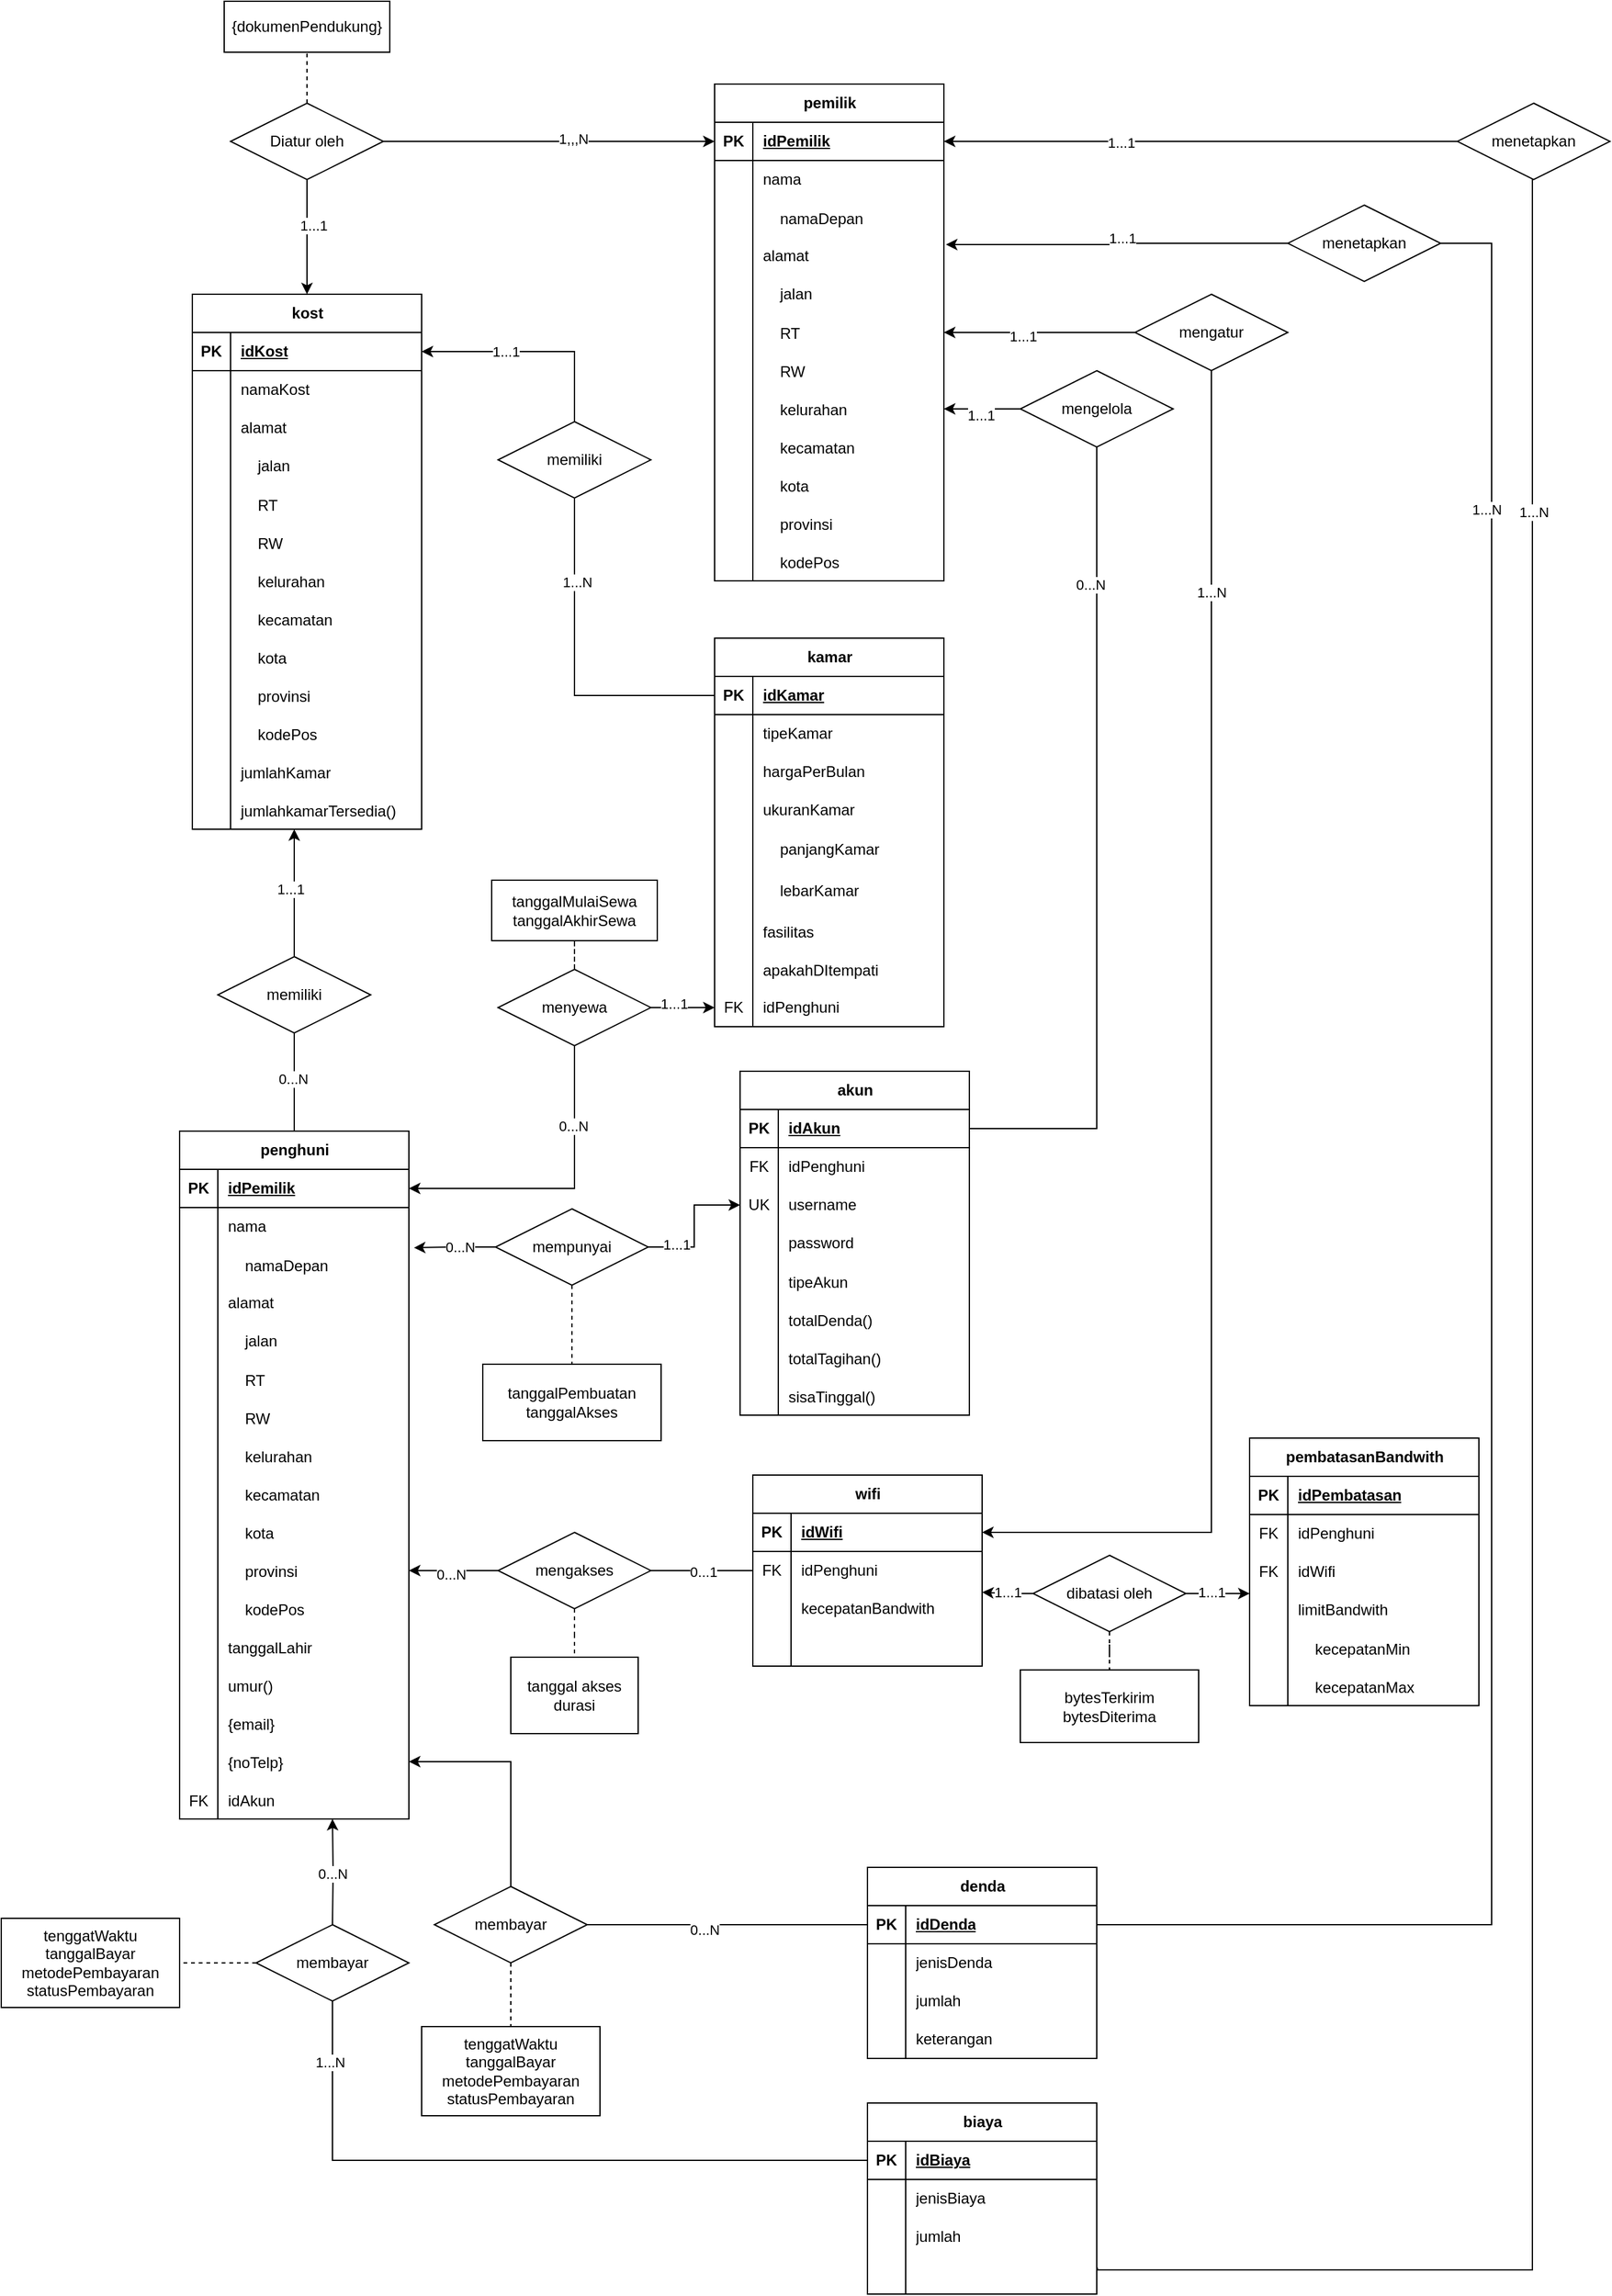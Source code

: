 <mxfile version="22.0.6" type="device">
  <diagram name="ERD" id="RSVTYOlq6sDYtqB_Z4SS">
    <mxGraphModel dx="2883" dy="3093" grid="1" gridSize="10" guides="1" tooltips="1" connect="1" arrows="1" fold="1" page="1" pageScale="1" pageWidth="850" pageHeight="1100" math="0" shadow="0">
      <root>
        <mxCell id="0" />
        <mxCell id="1" parent="0" />
        <mxCell id="XQXp0R26g1O0m-FwbE7X-2" value="kost" style="shape=table;startSize=30;container=1;collapsible=1;childLayout=tableLayout;fixedRows=1;rowLines=0;fontStyle=1;align=center;resizeLast=1;html=1;" parent="1" vertex="1">
          <mxGeometry x="140" width="180" height="420" as="geometry" />
        </mxCell>
        <mxCell id="XQXp0R26g1O0m-FwbE7X-3" value="" style="shape=tableRow;horizontal=0;startSize=0;swimlaneHead=0;swimlaneBody=0;fillColor=none;collapsible=0;dropTarget=0;points=[[0,0.5],[1,0.5]];portConstraint=eastwest;top=0;left=0;right=0;bottom=1;" parent="XQXp0R26g1O0m-FwbE7X-2" vertex="1">
          <mxGeometry y="30" width="180" height="30" as="geometry" />
        </mxCell>
        <mxCell id="XQXp0R26g1O0m-FwbE7X-4" value="PK" style="shape=partialRectangle;connectable=0;fillColor=none;top=0;left=0;bottom=0;right=0;fontStyle=1;overflow=hidden;whiteSpace=wrap;html=1;" parent="XQXp0R26g1O0m-FwbE7X-3" vertex="1">
          <mxGeometry width="30" height="30" as="geometry">
            <mxRectangle width="30" height="30" as="alternateBounds" />
          </mxGeometry>
        </mxCell>
        <mxCell id="XQXp0R26g1O0m-FwbE7X-5" value="idKost" style="shape=partialRectangle;connectable=0;fillColor=none;top=0;left=0;bottom=0;right=0;align=left;spacingLeft=6;fontStyle=5;overflow=hidden;whiteSpace=wrap;html=1;" parent="XQXp0R26g1O0m-FwbE7X-3" vertex="1">
          <mxGeometry x="30" width="150" height="30" as="geometry">
            <mxRectangle width="150" height="30" as="alternateBounds" />
          </mxGeometry>
        </mxCell>
        <mxCell id="XQXp0R26g1O0m-FwbE7X-6" value="" style="shape=tableRow;horizontal=0;startSize=0;swimlaneHead=0;swimlaneBody=0;fillColor=none;collapsible=0;dropTarget=0;points=[[0,0.5],[1,0.5]];portConstraint=eastwest;top=0;left=0;right=0;bottom=0;" parent="XQXp0R26g1O0m-FwbE7X-2" vertex="1">
          <mxGeometry y="60" width="180" height="30" as="geometry" />
        </mxCell>
        <mxCell id="XQXp0R26g1O0m-FwbE7X-7" value="" style="shape=partialRectangle;connectable=0;fillColor=none;top=0;left=0;bottom=0;right=0;editable=1;overflow=hidden;whiteSpace=wrap;html=1;" parent="XQXp0R26g1O0m-FwbE7X-6" vertex="1">
          <mxGeometry width="30" height="30" as="geometry">
            <mxRectangle width="30" height="30" as="alternateBounds" />
          </mxGeometry>
        </mxCell>
        <mxCell id="XQXp0R26g1O0m-FwbE7X-8" value="namaKost" style="shape=partialRectangle;connectable=0;fillColor=none;top=0;left=0;bottom=0;right=0;align=left;spacingLeft=6;overflow=hidden;whiteSpace=wrap;html=1;" parent="XQXp0R26g1O0m-FwbE7X-6" vertex="1">
          <mxGeometry x="30" width="150" height="30" as="geometry">
            <mxRectangle width="150" height="30" as="alternateBounds" />
          </mxGeometry>
        </mxCell>
        <mxCell id="XQXp0R26g1O0m-FwbE7X-9" value="" style="shape=tableRow;horizontal=0;startSize=0;swimlaneHead=0;swimlaneBody=0;fillColor=none;collapsible=0;dropTarget=0;points=[[0,0.5],[1,0.5]];portConstraint=eastwest;top=0;left=0;right=0;bottom=0;" parent="XQXp0R26g1O0m-FwbE7X-2" vertex="1">
          <mxGeometry y="90" width="180" height="30" as="geometry" />
        </mxCell>
        <mxCell id="XQXp0R26g1O0m-FwbE7X-10" value="" style="shape=partialRectangle;connectable=0;fillColor=none;top=0;left=0;bottom=0;right=0;editable=1;overflow=hidden;whiteSpace=wrap;html=1;" parent="XQXp0R26g1O0m-FwbE7X-9" vertex="1">
          <mxGeometry width="30" height="30" as="geometry">
            <mxRectangle width="30" height="30" as="alternateBounds" />
          </mxGeometry>
        </mxCell>
        <mxCell id="XQXp0R26g1O0m-FwbE7X-11" value="alamat" style="shape=partialRectangle;connectable=0;fillColor=none;top=0;left=0;bottom=0;right=0;align=left;spacingLeft=6;overflow=hidden;whiteSpace=wrap;html=1;" parent="XQXp0R26g1O0m-FwbE7X-9" vertex="1">
          <mxGeometry x="30" width="150" height="30" as="geometry">
            <mxRectangle width="150" height="30" as="alternateBounds" />
          </mxGeometry>
        </mxCell>
        <mxCell id="XQXp0R26g1O0m-FwbE7X-12" value="" style="shape=tableRow;horizontal=0;startSize=0;swimlaneHead=0;swimlaneBody=0;fillColor=none;collapsible=0;dropTarget=0;points=[[0,0.5],[1,0.5]];portConstraint=eastwest;top=0;left=0;right=0;bottom=0;" parent="XQXp0R26g1O0m-FwbE7X-2" vertex="1">
          <mxGeometry y="120" width="180" height="30" as="geometry" />
        </mxCell>
        <mxCell id="XQXp0R26g1O0m-FwbE7X-13" value="" style="shape=partialRectangle;connectable=0;fillColor=none;top=0;left=0;bottom=0;right=0;editable=1;overflow=hidden;whiteSpace=wrap;html=1;" parent="XQXp0R26g1O0m-FwbE7X-12" vertex="1">
          <mxGeometry width="30" height="30" as="geometry">
            <mxRectangle width="30" height="30" as="alternateBounds" />
          </mxGeometry>
        </mxCell>
        <mxCell id="XQXp0R26g1O0m-FwbE7X-14" value="&amp;nbsp; &amp;nbsp; jalan" style="shape=partialRectangle;connectable=0;fillColor=none;top=0;left=0;bottom=0;right=0;align=left;spacingLeft=6;overflow=hidden;whiteSpace=wrap;html=1;" parent="XQXp0R26g1O0m-FwbE7X-12" vertex="1">
          <mxGeometry x="30" width="150" height="30" as="geometry">
            <mxRectangle width="150" height="30" as="alternateBounds" />
          </mxGeometry>
        </mxCell>
        <mxCell id="XQXp0R26g1O0m-FwbE7X-19" value="" style="shape=tableRow;horizontal=0;startSize=0;swimlaneHead=0;swimlaneBody=0;fillColor=none;collapsible=0;dropTarget=0;points=[[0,0.5],[1,0.5]];portConstraint=eastwest;top=0;left=0;right=0;bottom=0;" parent="XQXp0R26g1O0m-FwbE7X-2" vertex="1">
          <mxGeometry y="150" width="180" height="30" as="geometry" />
        </mxCell>
        <mxCell id="XQXp0R26g1O0m-FwbE7X-20" value="" style="shape=partialRectangle;connectable=0;fillColor=none;top=0;left=0;bottom=0;right=0;editable=1;overflow=hidden;" parent="XQXp0R26g1O0m-FwbE7X-19" vertex="1">
          <mxGeometry width="30" height="30" as="geometry">
            <mxRectangle width="30" height="30" as="alternateBounds" />
          </mxGeometry>
        </mxCell>
        <mxCell id="XQXp0R26g1O0m-FwbE7X-21" value="    RT" style="shape=partialRectangle;connectable=0;fillColor=none;top=0;left=0;bottom=0;right=0;align=left;spacingLeft=6;overflow=hidden;" parent="XQXp0R26g1O0m-FwbE7X-19" vertex="1">
          <mxGeometry x="30" width="150" height="30" as="geometry">
            <mxRectangle width="150" height="30" as="alternateBounds" />
          </mxGeometry>
        </mxCell>
        <mxCell id="XQXp0R26g1O0m-FwbE7X-23" value="" style="shape=tableRow;horizontal=0;startSize=0;swimlaneHead=0;swimlaneBody=0;fillColor=none;collapsible=0;dropTarget=0;points=[[0,0.5],[1,0.5]];portConstraint=eastwest;top=0;left=0;right=0;bottom=0;" parent="XQXp0R26g1O0m-FwbE7X-2" vertex="1">
          <mxGeometry y="180" width="180" height="30" as="geometry" />
        </mxCell>
        <mxCell id="XQXp0R26g1O0m-FwbE7X-24" value="" style="shape=partialRectangle;connectable=0;fillColor=none;top=0;left=0;bottom=0;right=0;editable=1;overflow=hidden;" parent="XQXp0R26g1O0m-FwbE7X-23" vertex="1">
          <mxGeometry width="30" height="30" as="geometry">
            <mxRectangle width="30" height="30" as="alternateBounds" />
          </mxGeometry>
        </mxCell>
        <mxCell id="XQXp0R26g1O0m-FwbE7X-25" value="    RW" style="shape=partialRectangle;connectable=0;fillColor=none;top=0;left=0;bottom=0;right=0;align=left;spacingLeft=6;overflow=hidden;" parent="XQXp0R26g1O0m-FwbE7X-23" vertex="1">
          <mxGeometry x="30" width="150" height="30" as="geometry">
            <mxRectangle width="150" height="30" as="alternateBounds" />
          </mxGeometry>
        </mxCell>
        <mxCell id="XQXp0R26g1O0m-FwbE7X-26" value="" style="shape=tableRow;horizontal=0;startSize=0;swimlaneHead=0;swimlaneBody=0;fillColor=none;collapsible=0;dropTarget=0;points=[[0,0.5],[1,0.5]];portConstraint=eastwest;top=0;left=0;right=0;bottom=0;" parent="XQXp0R26g1O0m-FwbE7X-2" vertex="1">
          <mxGeometry y="210" width="180" height="30" as="geometry" />
        </mxCell>
        <mxCell id="XQXp0R26g1O0m-FwbE7X-27" value="" style="shape=partialRectangle;connectable=0;fillColor=none;top=0;left=0;bottom=0;right=0;editable=1;overflow=hidden;" parent="XQXp0R26g1O0m-FwbE7X-26" vertex="1">
          <mxGeometry width="30" height="30" as="geometry">
            <mxRectangle width="30" height="30" as="alternateBounds" />
          </mxGeometry>
        </mxCell>
        <mxCell id="XQXp0R26g1O0m-FwbE7X-28" value="    kelurahan" style="shape=partialRectangle;connectable=0;fillColor=none;top=0;left=0;bottom=0;right=0;align=left;spacingLeft=6;overflow=hidden;" parent="XQXp0R26g1O0m-FwbE7X-26" vertex="1">
          <mxGeometry x="30" width="150" height="30" as="geometry">
            <mxRectangle width="150" height="30" as="alternateBounds" />
          </mxGeometry>
        </mxCell>
        <mxCell id="XQXp0R26g1O0m-FwbE7X-29" value="" style="shape=tableRow;horizontal=0;startSize=0;swimlaneHead=0;swimlaneBody=0;fillColor=none;collapsible=0;dropTarget=0;points=[[0,0.5],[1,0.5]];portConstraint=eastwest;top=0;left=0;right=0;bottom=0;" parent="XQXp0R26g1O0m-FwbE7X-2" vertex="1">
          <mxGeometry y="240" width="180" height="30" as="geometry" />
        </mxCell>
        <mxCell id="XQXp0R26g1O0m-FwbE7X-30" value="" style="shape=partialRectangle;connectable=0;fillColor=none;top=0;left=0;bottom=0;right=0;editable=1;overflow=hidden;" parent="XQXp0R26g1O0m-FwbE7X-29" vertex="1">
          <mxGeometry width="30" height="30" as="geometry">
            <mxRectangle width="30" height="30" as="alternateBounds" />
          </mxGeometry>
        </mxCell>
        <mxCell id="XQXp0R26g1O0m-FwbE7X-31" value="    kecamatan" style="shape=partialRectangle;connectable=0;fillColor=none;top=0;left=0;bottom=0;right=0;align=left;spacingLeft=6;overflow=hidden;" parent="XQXp0R26g1O0m-FwbE7X-29" vertex="1">
          <mxGeometry x="30" width="150" height="30" as="geometry">
            <mxRectangle width="150" height="30" as="alternateBounds" />
          </mxGeometry>
        </mxCell>
        <mxCell id="XQXp0R26g1O0m-FwbE7X-33" value="" style="shape=tableRow;horizontal=0;startSize=0;swimlaneHead=0;swimlaneBody=0;fillColor=none;collapsible=0;dropTarget=0;points=[[0,0.5],[1,0.5]];portConstraint=eastwest;top=0;left=0;right=0;bottom=0;" parent="XQXp0R26g1O0m-FwbE7X-2" vertex="1">
          <mxGeometry y="270" width="180" height="30" as="geometry" />
        </mxCell>
        <mxCell id="XQXp0R26g1O0m-FwbE7X-34" value="" style="shape=partialRectangle;connectable=0;fillColor=none;top=0;left=0;bottom=0;right=0;editable=1;overflow=hidden;" parent="XQXp0R26g1O0m-FwbE7X-33" vertex="1">
          <mxGeometry width="30" height="30" as="geometry">
            <mxRectangle width="30" height="30" as="alternateBounds" />
          </mxGeometry>
        </mxCell>
        <mxCell id="XQXp0R26g1O0m-FwbE7X-35" value="    kota" style="shape=partialRectangle;connectable=0;fillColor=none;top=0;left=0;bottom=0;right=0;align=left;spacingLeft=6;overflow=hidden;" parent="XQXp0R26g1O0m-FwbE7X-33" vertex="1">
          <mxGeometry x="30" width="150" height="30" as="geometry">
            <mxRectangle width="150" height="30" as="alternateBounds" />
          </mxGeometry>
        </mxCell>
        <mxCell id="XQXp0R26g1O0m-FwbE7X-36" value="" style="shape=tableRow;horizontal=0;startSize=0;swimlaneHead=0;swimlaneBody=0;fillColor=none;collapsible=0;dropTarget=0;points=[[0,0.5],[1,0.5]];portConstraint=eastwest;top=0;left=0;right=0;bottom=0;" parent="XQXp0R26g1O0m-FwbE7X-2" vertex="1">
          <mxGeometry y="300" width="180" height="30" as="geometry" />
        </mxCell>
        <mxCell id="XQXp0R26g1O0m-FwbE7X-37" value="" style="shape=partialRectangle;connectable=0;fillColor=none;top=0;left=0;bottom=0;right=0;editable=1;overflow=hidden;" parent="XQXp0R26g1O0m-FwbE7X-36" vertex="1">
          <mxGeometry width="30" height="30" as="geometry">
            <mxRectangle width="30" height="30" as="alternateBounds" />
          </mxGeometry>
        </mxCell>
        <mxCell id="XQXp0R26g1O0m-FwbE7X-38" value="    provinsi" style="shape=partialRectangle;connectable=0;fillColor=none;top=0;left=0;bottom=0;right=0;align=left;spacingLeft=6;overflow=hidden;" parent="XQXp0R26g1O0m-FwbE7X-36" vertex="1">
          <mxGeometry x="30" width="150" height="30" as="geometry">
            <mxRectangle width="150" height="30" as="alternateBounds" />
          </mxGeometry>
        </mxCell>
        <mxCell id="XQXp0R26g1O0m-FwbE7X-39" value="" style="shape=tableRow;horizontal=0;startSize=0;swimlaneHead=0;swimlaneBody=0;fillColor=none;collapsible=0;dropTarget=0;points=[[0,0.5],[1,0.5]];portConstraint=eastwest;top=0;left=0;right=0;bottom=0;" parent="XQXp0R26g1O0m-FwbE7X-2" vertex="1">
          <mxGeometry y="330" width="180" height="30" as="geometry" />
        </mxCell>
        <mxCell id="XQXp0R26g1O0m-FwbE7X-40" value="" style="shape=partialRectangle;connectable=0;fillColor=none;top=0;left=0;bottom=0;right=0;editable=1;overflow=hidden;" parent="XQXp0R26g1O0m-FwbE7X-39" vertex="1">
          <mxGeometry width="30" height="30" as="geometry">
            <mxRectangle width="30" height="30" as="alternateBounds" />
          </mxGeometry>
        </mxCell>
        <mxCell id="XQXp0R26g1O0m-FwbE7X-41" value="    kodePos" style="shape=partialRectangle;connectable=0;fillColor=none;top=0;left=0;bottom=0;right=0;align=left;spacingLeft=6;overflow=hidden;" parent="XQXp0R26g1O0m-FwbE7X-39" vertex="1">
          <mxGeometry x="30" width="150" height="30" as="geometry">
            <mxRectangle width="150" height="30" as="alternateBounds" />
          </mxGeometry>
        </mxCell>
        <mxCell id="XQXp0R26g1O0m-FwbE7X-43" value="" style="shape=tableRow;horizontal=0;startSize=0;swimlaneHead=0;swimlaneBody=0;fillColor=none;collapsible=0;dropTarget=0;points=[[0,0.5],[1,0.5]];portConstraint=eastwest;top=0;left=0;right=0;bottom=0;" parent="XQXp0R26g1O0m-FwbE7X-2" vertex="1">
          <mxGeometry y="360" width="180" height="30" as="geometry" />
        </mxCell>
        <mxCell id="XQXp0R26g1O0m-FwbE7X-44" value="" style="shape=partialRectangle;connectable=0;fillColor=none;top=0;left=0;bottom=0;right=0;editable=1;overflow=hidden;" parent="XQXp0R26g1O0m-FwbE7X-43" vertex="1">
          <mxGeometry width="30" height="30" as="geometry">
            <mxRectangle width="30" height="30" as="alternateBounds" />
          </mxGeometry>
        </mxCell>
        <mxCell id="XQXp0R26g1O0m-FwbE7X-45" value="jumlahKamar" style="shape=partialRectangle;connectable=0;fillColor=none;top=0;left=0;bottom=0;right=0;align=left;spacingLeft=6;overflow=hidden;" parent="XQXp0R26g1O0m-FwbE7X-43" vertex="1">
          <mxGeometry x="30" width="150" height="30" as="geometry">
            <mxRectangle width="150" height="30" as="alternateBounds" />
          </mxGeometry>
        </mxCell>
        <mxCell id="XQXp0R26g1O0m-FwbE7X-46" value="" style="shape=tableRow;horizontal=0;startSize=0;swimlaneHead=0;swimlaneBody=0;fillColor=none;collapsible=0;dropTarget=0;points=[[0,0.5],[1,0.5]];portConstraint=eastwest;top=0;left=0;right=0;bottom=0;" parent="XQXp0R26g1O0m-FwbE7X-2" vertex="1">
          <mxGeometry y="390" width="180" height="30" as="geometry" />
        </mxCell>
        <mxCell id="XQXp0R26g1O0m-FwbE7X-47" value="" style="shape=partialRectangle;connectable=0;fillColor=none;top=0;left=0;bottom=0;right=0;editable=1;overflow=hidden;" parent="XQXp0R26g1O0m-FwbE7X-46" vertex="1">
          <mxGeometry width="30" height="30" as="geometry">
            <mxRectangle width="30" height="30" as="alternateBounds" />
          </mxGeometry>
        </mxCell>
        <mxCell id="XQXp0R26g1O0m-FwbE7X-48" value="jumlahkamarTersedia()" style="shape=partialRectangle;connectable=0;fillColor=none;top=0;left=0;bottom=0;right=0;align=left;spacingLeft=6;overflow=hidden;" parent="XQXp0R26g1O0m-FwbE7X-46" vertex="1">
          <mxGeometry x="30" width="150" height="30" as="geometry">
            <mxRectangle width="150" height="30" as="alternateBounds" />
          </mxGeometry>
        </mxCell>
        <mxCell id="HmpLW4L7rJgK2xq6WI-n-253" style="edgeStyle=orthogonalEdgeStyle;rounded=0;orthogonalLoop=1;jettySize=auto;html=1;endArrow=none;endFill=0;startArrow=classic;startFill=1;" parent="1" target="HmpLW4L7rJgK2xq6WI-n-248" edge="1">
          <mxGeometry relative="1" as="geometry">
            <mxPoint x="250" y="1197" as="sourcePoint" />
          </mxGeometry>
        </mxCell>
        <mxCell id="-BrV7-JTnM2S8WEqAtfa-26" value="0...N" style="edgeLabel;html=1;align=center;verticalAlign=middle;resizable=0;points=[];" vertex="1" connectable="0" parent="HmpLW4L7rJgK2xq6WI-n-253">
          <mxGeometry x="0.035" relative="1" as="geometry">
            <mxPoint as="offset" />
          </mxGeometry>
        </mxCell>
        <mxCell id="HmpLW4L7rJgK2xq6WI-n-14" value="penghuni" style="shape=table;startSize=30;container=1;collapsible=1;childLayout=tableLayout;fixedRows=1;rowLines=0;fontStyle=1;align=center;resizeLast=1;html=1;" parent="1" vertex="1">
          <mxGeometry x="130" y="657" width="180" height="540" as="geometry" />
        </mxCell>
        <mxCell id="HmpLW4L7rJgK2xq6WI-n-15" value="" style="shape=tableRow;horizontal=0;startSize=0;swimlaneHead=0;swimlaneBody=0;fillColor=none;collapsible=0;dropTarget=0;points=[[0,0.5],[1,0.5]];portConstraint=eastwest;top=0;left=0;right=0;bottom=1;" parent="HmpLW4L7rJgK2xq6WI-n-14" vertex="1">
          <mxGeometry y="30" width="180" height="30" as="geometry" />
        </mxCell>
        <mxCell id="HmpLW4L7rJgK2xq6WI-n-16" value="PK" style="shape=partialRectangle;connectable=0;fillColor=none;top=0;left=0;bottom=0;right=0;fontStyle=1;overflow=hidden;whiteSpace=wrap;html=1;" parent="HmpLW4L7rJgK2xq6WI-n-15" vertex="1">
          <mxGeometry width="30" height="30" as="geometry">
            <mxRectangle width="30" height="30" as="alternateBounds" />
          </mxGeometry>
        </mxCell>
        <mxCell id="HmpLW4L7rJgK2xq6WI-n-17" value="idPemilik" style="shape=partialRectangle;connectable=0;fillColor=none;top=0;left=0;bottom=0;right=0;align=left;spacingLeft=6;fontStyle=5;overflow=hidden;whiteSpace=wrap;html=1;" parent="HmpLW4L7rJgK2xq6WI-n-15" vertex="1">
          <mxGeometry x="30" width="150" height="30" as="geometry">
            <mxRectangle width="150" height="30" as="alternateBounds" />
          </mxGeometry>
        </mxCell>
        <mxCell id="HmpLW4L7rJgK2xq6WI-n-18" value="" style="shape=tableRow;horizontal=0;startSize=0;swimlaneHead=0;swimlaneBody=0;fillColor=none;collapsible=0;dropTarget=0;points=[[0,0.5],[1,0.5]];portConstraint=eastwest;top=0;left=0;right=0;bottom=0;" parent="HmpLW4L7rJgK2xq6WI-n-14" vertex="1">
          <mxGeometry y="60" width="180" height="30" as="geometry" />
        </mxCell>
        <mxCell id="HmpLW4L7rJgK2xq6WI-n-19" value="" style="shape=partialRectangle;connectable=0;fillColor=none;top=0;left=0;bottom=0;right=0;editable=1;overflow=hidden;whiteSpace=wrap;html=1;" parent="HmpLW4L7rJgK2xq6WI-n-18" vertex="1">
          <mxGeometry width="30" height="30" as="geometry">
            <mxRectangle width="30" height="30" as="alternateBounds" />
          </mxGeometry>
        </mxCell>
        <mxCell id="HmpLW4L7rJgK2xq6WI-n-20" value="nama" style="shape=partialRectangle;connectable=0;fillColor=none;top=0;left=0;bottom=0;right=0;align=left;spacingLeft=6;overflow=hidden;whiteSpace=wrap;html=1;" parent="HmpLW4L7rJgK2xq6WI-n-18" vertex="1">
          <mxGeometry x="30" width="150" height="30" as="geometry">
            <mxRectangle width="150" height="30" as="alternateBounds" />
          </mxGeometry>
        </mxCell>
        <mxCell id="HmpLW4L7rJgK2xq6WI-n-21" value="" style="shape=tableRow;horizontal=0;startSize=0;swimlaneHead=0;swimlaneBody=0;fillColor=none;collapsible=0;dropTarget=0;points=[[0,0.5],[1,0.5]];portConstraint=eastwest;top=0;left=0;right=0;bottom=0;" parent="HmpLW4L7rJgK2xq6WI-n-14" vertex="1">
          <mxGeometry y="90" width="180" height="30" as="geometry" />
        </mxCell>
        <mxCell id="HmpLW4L7rJgK2xq6WI-n-22" value="" style="shape=partialRectangle;connectable=0;fillColor=none;top=0;left=0;bottom=0;right=0;editable=1;overflow=hidden;" parent="HmpLW4L7rJgK2xq6WI-n-21" vertex="1">
          <mxGeometry width="30" height="30" as="geometry">
            <mxRectangle width="30" height="30" as="alternateBounds" />
          </mxGeometry>
        </mxCell>
        <mxCell id="HmpLW4L7rJgK2xq6WI-n-23" value="    namaDepan" style="shape=partialRectangle;connectable=0;fillColor=none;top=0;left=0;bottom=0;right=0;align=left;spacingLeft=6;overflow=hidden;" parent="HmpLW4L7rJgK2xq6WI-n-21" vertex="1">
          <mxGeometry x="30" width="150" height="30" as="geometry">
            <mxRectangle width="150" height="30" as="alternateBounds" />
          </mxGeometry>
        </mxCell>
        <mxCell id="HmpLW4L7rJgK2xq6WI-n-24" value="" style="shape=tableRow;horizontal=0;startSize=0;swimlaneHead=0;swimlaneBody=0;fillColor=none;collapsible=0;dropTarget=0;points=[[0,0.5],[1,0.5]];portConstraint=eastwest;top=0;left=0;right=0;bottom=0;" parent="HmpLW4L7rJgK2xq6WI-n-14" vertex="1">
          <mxGeometry y="120" width="180" height="30" as="geometry" />
        </mxCell>
        <mxCell id="HmpLW4L7rJgK2xq6WI-n-25" value="" style="shape=partialRectangle;connectable=0;fillColor=none;top=0;left=0;bottom=0;right=0;editable=1;overflow=hidden;whiteSpace=wrap;html=1;" parent="HmpLW4L7rJgK2xq6WI-n-24" vertex="1">
          <mxGeometry width="30" height="30" as="geometry">
            <mxRectangle width="30" height="30" as="alternateBounds" />
          </mxGeometry>
        </mxCell>
        <mxCell id="HmpLW4L7rJgK2xq6WI-n-26" value="alamat" style="shape=partialRectangle;connectable=0;fillColor=none;top=0;left=0;bottom=0;right=0;align=left;spacingLeft=6;overflow=hidden;whiteSpace=wrap;html=1;" parent="HmpLW4L7rJgK2xq6WI-n-24" vertex="1">
          <mxGeometry x="30" width="150" height="30" as="geometry">
            <mxRectangle width="150" height="30" as="alternateBounds" />
          </mxGeometry>
        </mxCell>
        <mxCell id="HmpLW4L7rJgK2xq6WI-n-27" value="" style="shape=tableRow;horizontal=0;startSize=0;swimlaneHead=0;swimlaneBody=0;fillColor=none;collapsible=0;dropTarget=0;points=[[0,0.5],[1,0.5]];portConstraint=eastwest;top=0;left=0;right=0;bottom=0;" parent="HmpLW4L7rJgK2xq6WI-n-14" vertex="1">
          <mxGeometry y="150" width="180" height="30" as="geometry" />
        </mxCell>
        <mxCell id="HmpLW4L7rJgK2xq6WI-n-28" value="" style="shape=partialRectangle;connectable=0;fillColor=none;top=0;left=0;bottom=0;right=0;editable=1;overflow=hidden;whiteSpace=wrap;html=1;" parent="HmpLW4L7rJgK2xq6WI-n-27" vertex="1">
          <mxGeometry width="30" height="30" as="geometry">
            <mxRectangle width="30" height="30" as="alternateBounds" />
          </mxGeometry>
        </mxCell>
        <mxCell id="HmpLW4L7rJgK2xq6WI-n-29" value="&amp;nbsp; &amp;nbsp; jalan" style="shape=partialRectangle;connectable=0;fillColor=none;top=0;left=0;bottom=0;right=0;align=left;spacingLeft=6;overflow=hidden;whiteSpace=wrap;html=1;" parent="HmpLW4L7rJgK2xq6WI-n-27" vertex="1">
          <mxGeometry x="30" width="150" height="30" as="geometry">
            <mxRectangle width="150" height="30" as="alternateBounds" />
          </mxGeometry>
        </mxCell>
        <mxCell id="HmpLW4L7rJgK2xq6WI-n-30" value="" style="shape=tableRow;horizontal=0;startSize=0;swimlaneHead=0;swimlaneBody=0;fillColor=none;collapsible=0;dropTarget=0;points=[[0,0.5],[1,0.5]];portConstraint=eastwest;top=0;left=0;right=0;bottom=0;" parent="HmpLW4L7rJgK2xq6WI-n-14" vertex="1">
          <mxGeometry y="180" width="180" height="30" as="geometry" />
        </mxCell>
        <mxCell id="HmpLW4L7rJgK2xq6WI-n-31" value="" style="shape=partialRectangle;connectable=0;fillColor=none;top=0;left=0;bottom=0;right=0;editable=1;overflow=hidden;" parent="HmpLW4L7rJgK2xq6WI-n-30" vertex="1">
          <mxGeometry width="30" height="30" as="geometry">
            <mxRectangle width="30" height="30" as="alternateBounds" />
          </mxGeometry>
        </mxCell>
        <mxCell id="HmpLW4L7rJgK2xq6WI-n-32" value="    RT" style="shape=partialRectangle;connectable=0;fillColor=none;top=0;left=0;bottom=0;right=0;align=left;spacingLeft=6;overflow=hidden;" parent="HmpLW4L7rJgK2xq6WI-n-30" vertex="1">
          <mxGeometry x="30" width="150" height="30" as="geometry">
            <mxRectangle width="150" height="30" as="alternateBounds" />
          </mxGeometry>
        </mxCell>
        <mxCell id="HmpLW4L7rJgK2xq6WI-n-33" value="" style="shape=tableRow;horizontal=0;startSize=0;swimlaneHead=0;swimlaneBody=0;fillColor=none;collapsible=0;dropTarget=0;points=[[0,0.5],[1,0.5]];portConstraint=eastwest;top=0;left=0;right=0;bottom=0;" parent="HmpLW4L7rJgK2xq6WI-n-14" vertex="1">
          <mxGeometry y="210" width="180" height="30" as="geometry" />
        </mxCell>
        <mxCell id="HmpLW4L7rJgK2xq6WI-n-34" value="" style="shape=partialRectangle;connectable=0;fillColor=none;top=0;left=0;bottom=0;right=0;editable=1;overflow=hidden;" parent="HmpLW4L7rJgK2xq6WI-n-33" vertex="1">
          <mxGeometry width="30" height="30" as="geometry">
            <mxRectangle width="30" height="30" as="alternateBounds" />
          </mxGeometry>
        </mxCell>
        <mxCell id="HmpLW4L7rJgK2xq6WI-n-35" value="    RW" style="shape=partialRectangle;connectable=0;fillColor=none;top=0;left=0;bottom=0;right=0;align=left;spacingLeft=6;overflow=hidden;" parent="HmpLW4L7rJgK2xq6WI-n-33" vertex="1">
          <mxGeometry x="30" width="150" height="30" as="geometry">
            <mxRectangle width="150" height="30" as="alternateBounds" />
          </mxGeometry>
        </mxCell>
        <mxCell id="HmpLW4L7rJgK2xq6WI-n-36" value="" style="shape=tableRow;horizontal=0;startSize=0;swimlaneHead=0;swimlaneBody=0;fillColor=none;collapsible=0;dropTarget=0;points=[[0,0.5],[1,0.5]];portConstraint=eastwest;top=0;left=0;right=0;bottom=0;" parent="HmpLW4L7rJgK2xq6WI-n-14" vertex="1">
          <mxGeometry y="240" width="180" height="30" as="geometry" />
        </mxCell>
        <mxCell id="HmpLW4L7rJgK2xq6WI-n-37" value="" style="shape=partialRectangle;connectable=0;fillColor=none;top=0;left=0;bottom=0;right=0;editable=1;overflow=hidden;" parent="HmpLW4L7rJgK2xq6WI-n-36" vertex="1">
          <mxGeometry width="30" height="30" as="geometry">
            <mxRectangle width="30" height="30" as="alternateBounds" />
          </mxGeometry>
        </mxCell>
        <mxCell id="HmpLW4L7rJgK2xq6WI-n-38" value="    kelurahan" style="shape=partialRectangle;connectable=0;fillColor=none;top=0;left=0;bottom=0;right=0;align=left;spacingLeft=6;overflow=hidden;" parent="HmpLW4L7rJgK2xq6WI-n-36" vertex="1">
          <mxGeometry x="30" width="150" height="30" as="geometry">
            <mxRectangle width="150" height="30" as="alternateBounds" />
          </mxGeometry>
        </mxCell>
        <mxCell id="HmpLW4L7rJgK2xq6WI-n-39" value="" style="shape=tableRow;horizontal=0;startSize=0;swimlaneHead=0;swimlaneBody=0;fillColor=none;collapsible=0;dropTarget=0;points=[[0,0.5],[1,0.5]];portConstraint=eastwest;top=0;left=0;right=0;bottom=0;" parent="HmpLW4L7rJgK2xq6WI-n-14" vertex="1">
          <mxGeometry y="270" width="180" height="30" as="geometry" />
        </mxCell>
        <mxCell id="HmpLW4L7rJgK2xq6WI-n-40" value="" style="shape=partialRectangle;connectable=0;fillColor=none;top=0;left=0;bottom=0;right=0;editable=1;overflow=hidden;" parent="HmpLW4L7rJgK2xq6WI-n-39" vertex="1">
          <mxGeometry width="30" height="30" as="geometry">
            <mxRectangle width="30" height="30" as="alternateBounds" />
          </mxGeometry>
        </mxCell>
        <mxCell id="HmpLW4L7rJgK2xq6WI-n-41" value="    kecamatan" style="shape=partialRectangle;connectable=0;fillColor=none;top=0;left=0;bottom=0;right=0;align=left;spacingLeft=6;overflow=hidden;" parent="HmpLW4L7rJgK2xq6WI-n-39" vertex="1">
          <mxGeometry x="30" width="150" height="30" as="geometry">
            <mxRectangle width="150" height="30" as="alternateBounds" />
          </mxGeometry>
        </mxCell>
        <mxCell id="HmpLW4L7rJgK2xq6WI-n-42" value="" style="shape=tableRow;horizontal=0;startSize=0;swimlaneHead=0;swimlaneBody=0;fillColor=none;collapsible=0;dropTarget=0;points=[[0,0.5],[1,0.5]];portConstraint=eastwest;top=0;left=0;right=0;bottom=0;" parent="HmpLW4L7rJgK2xq6WI-n-14" vertex="1">
          <mxGeometry y="300" width="180" height="30" as="geometry" />
        </mxCell>
        <mxCell id="HmpLW4L7rJgK2xq6WI-n-43" value="" style="shape=partialRectangle;connectable=0;fillColor=none;top=0;left=0;bottom=0;right=0;editable=1;overflow=hidden;" parent="HmpLW4L7rJgK2xq6WI-n-42" vertex="1">
          <mxGeometry width="30" height="30" as="geometry">
            <mxRectangle width="30" height="30" as="alternateBounds" />
          </mxGeometry>
        </mxCell>
        <mxCell id="HmpLW4L7rJgK2xq6WI-n-44" value="    kota" style="shape=partialRectangle;connectable=0;fillColor=none;top=0;left=0;bottom=0;right=0;align=left;spacingLeft=6;overflow=hidden;" parent="HmpLW4L7rJgK2xq6WI-n-42" vertex="1">
          <mxGeometry x="30" width="150" height="30" as="geometry">
            <mxRectangle width="150" height="30" as="alternateBounds" />
          </mxGeometry>
        </mxCell>
        <mxCell id="HmpLW4L7rJgK2xq6WI-n-45" value="" style="shape=tableRow;horizontal=0;startSize=0;swimlaneHead=0;swimlaneBody=0;fillColor=none;collapsible=0;dropTarget=0;points=[[0,0.5],[1,0.5]];portConstraint=eastwest;top=0;left=0;right=0;bottom=0;" parent="HmpLW4L7rJgK2xq6WI-n-14" vertex="1">
          <mxGeometry y="330" width="180" height="30" as="geometry" />
        </mxCell>
        <mxCell id="HmpLW4L7rJgK2xq6WI-n-46" value="" style="shape=partialRectangle;connectable=0;fillColor=none;top=0;left=0;bottom=0;right=0;editable=1;overflow=hidden;" parent="HmpLW4L7rJgK2xq6WI-n-45" vertex="1">
          <mxGeometry width="30" height="30" as="geometry">
            <mxRectangle width="30" height="30" as="alternateBounds" />
          </mxGeometry>
        </mxCell>
        <mxCell id="HmpLW4L7rJgK2xq6WI-n-47" value="    provinsi" style="shape=partialRectangle;connectable=0;fillColor=none;top=0;left=0;bottom=0;right=0;align=left;spacingLeft=6;overflow=hidden;" parent="HmpLW4L7rJgK2xq6WI-n-45" vertex="1">
          <mxGeometry x="30" width="150" height="30" as="geometry">
            <mxRectangle width="150" height="30" as="alternateBounds" />
          </mxGeometry>
        </mxCell>
        <mxCell id="HmpLW4L7rJgK2xq6WI-n-48" value="" style="shape=tableRow;horizontal=0;startSize=0;swimlaneHead=0;swimlaneBody=0;fillColor=none;collapsible=0;dropTarget=0;points=[[0,0.5],[1,0.5]];portConstraint=eastwest;top=0;left=0;right=0;bottom=0;" parent="HmpLW4L7rJgK2xq6WI-n-14" vertex="1">
          <mxGeometry y="360" width="180" height="30" as="geometry" />
        </mxCell>
        <mxCell id="HmpLW4L7rJgK2xq6WI-n-49" value="" style="shape=partialRectangle;connectable=0;fillColor=none;top=0;left=0;bottom=0;right=0;editable=1;overflow=hidden;" parent="HmpLW4L7rJgK2xq6WI-n-48" vertex="1">
          <mxGeometry width="30" height="30" as="geometry">
            <mxRectangle width="30" height="30" as="alternateBounds" />
          </mxGeometry>
        </mxCell>
        <mxCell id="HmpLW4L7rJgK2xq6WI-n-50" value="    kodePos" style="shape=partialRectangle;connectable=0;fillColor=none;top=0;left=0;bottom=0;right=0;align=left;spacingLeft=6;overflow=hidden;" parent="HmpLW4L7rJgK2xq6WI-n-48" vertex="1">
          <mxGeometry x="30" width="150" height="30" as="geometry">
            <mxRectangle width="150" height="30" as="alternateBounds" />
          </mxGeometry>
        </mxCell>
        <mxCell id="HmpLW4L7rJgK2xq6WI-n-51" value="" style="shape=tableRow;horizontal=0;startSize=0;swimlaneHead=0;swimlaneBody=0;fillColor=none;collapsible=0;dropTarget=0;points=[[0,0.5],[1,0.5]];portConstraint=eastwest;top=0;left=0;right=0;bottom=0;" parent="HmpLW4L7rJgK2xq6WI-n-14" vertex="1">
          <mxGeometry y="390" width="180" height="30" as="geometry" />
        </mxCell>
        <mxCell id="HmpLW4L7rJgK2xq6WI-n-52" value="" style="shape=partialRectangle;connectable=0;fillColor=none;top=0;left=0;bottom=0;right=0;editable=1;overflow=hidden;" parent="HmpLW4L7rJgK2xq6WI-n-51" vertex="1">
          <mxGeometry width="30" height="30" as="geometry">
            <mxRectangle width="30" height="30" as="alternateBounds" />
          </mxGeometry>
        </mxCell>
        <mxCell id="HmpLW4L7rJgK2xq6WI-n-53" value="tanggalLahir" style="shape=partialRectangle;connectable=0;fillColor=none;top=0;left=0;bottom=0;right=0;align=left;spacingLeft=6;overflow=hidden;" parent="HmpLW4L7rJgK2xq6WI-n-51" vertex="1">
          <mxGeometry x="30" width="150" height="30" as="geometry">
            <mxRectangle width="150" height="30" as="alternateBounds" />
          </mxGeometry>
        </mxCell>
        <mxCell id="HmpLW4L7rJgK2xq6WI-n-54" value="" style="shape=tableRow;horizontal=0;startSize=0;swimlaneHead=0;swimlaneBody=0;fillColor=none;collapsible=0;dropTarget=0;points=[[0,0.5],[1,0.5]];portConstraint=eastwest;top=0;left=0;right=0;bottom=0;" parent="HmpLW4L7rJgK2xq6WI-n-14" vertex="1">
          <mxGeometry y="420" width="180" height="30" as="geometry" />
        </mxCell>
        <mxCell id="HmpLW4L7rJgK2xq6WI-n-55" value="" style="shape=partialRectangle;connectable=0;fillColor=none;top=0;left=0;bottom=0;right=0;editable=1;overflow=hidden;" parent="HmpLW4L7rJgK2xq6WI-n-54" vertex="1">
          <mxGeometry width="30" height="30" as="geometry">
            <mxRectangle width="30" height="30" as="alternateBounds" />
          </mxGeometry>
        </mxCell>
        <mxCell id="HmpLW4L7rJgK2xq6WI-n-56" value="umur()" style="shape=partialRectangle;connectable=0;fillColor=none;top=0;left=0;bottom=0;right=0;align=left;spacingLeft=6;overflow=hidden;" parent="HmpLW4L7rJgK2xq6WI-n-54" vertex="1">
          <mxGeometry x="30" width="150" height="30" as="geometry">
            <mxRectangle width="150" height="30" as="alternateBounds" />
          </mxGeometry>
        </mxCell>
        <mxCell id="HmpLW4L7rJgK2xq6WI-n-100" value="" style="shape=tableRow;horizontal=0;startSize=0;swimlaneHead=0;swimlaneBody=0;fillColor=none;collapsible=0;dropTarget=0;points=[[0,0.5],[1,0.5]];portConstraint=eastwest;top=0;left=0;right=0;bottom=0;" parent="HmpLW4L7rJgK2xq6WI-n-14" vertex="1">
          <mxGeometry y="450" width="180" height="30" as="geometry" />
        </mxCell>
        <mxCell id="HmpLW4L7rJgK2xq6WI-n-101" value="" style="shape=partialRectangle;connectable=0;fillColor=none;top=0;left=0;bottom=0;right=0;editable=1;overflow=hidden;" parent="HmpLW4L7rJgK2xq6WI-n-100" vertex="1">
          <mxGeometry width="30" height="30" as="geometry">
            <mxRectangle width="30" height="30" as="alternateBounds" />
          </mxGeometry>
        </mxCell>
        <mxCell id="HmpLW4L7rJgK2xq6WI-n-102" value="{email}" style="shape=partialRectangle;connectable=0;fillColor=none;top=0;left=0;bottom=0;right=0;align=left;spacingLeft=6;overflow=hidden;" parent="HmpLW4L7rJgK2xq6WI-n-100" vertex="1">
          <mxGeometry x="30" width="150" height="30" as="geometry">
            <mxRectangle width="150" height="30" as="alternateBounds" />
          </mxGeometry>
        </mxCell>
        <mxCell id="HmpLW4L7rJgK2xq6WI-n-113" value="" style="shape=tableRow;horizontal=0;startSize=0;swimlaneHead=0;swimlaneBody=0;fillColor=none;collapsible=0;dropTarget=0;points=[[0,0.5],[1,0.5]];portConstraint=eastwest;top=0;left=0;right=0;bottom=0;" parent="HmpLW4L7rJgK2xq6WI-n-14" vertex="1">
          <mxGeometry y="480" width="180" height="30" as="geometry" />
        </mxCell>
        <mxCell id="HmpLW4L7rJgK2xq6WI-n-114" value="" style="shape=partialRectangle;connectable=0;fillColor=none;top=0;left=0;bottom=0;right=0;editable=1;overflow=hidden;" parent="HmpLW4L7rJgK2xq6WI-n-113" vertex="1">
          <mxGeometry width="30" height="30" as="geometry">
            <mxRectangle width="30" height="30" as="alternateBounds" />
          </mxGeometry>
        </mxCell>
        <mxCell id="HmpLW4L7rJgK2xq6WI-n-115" value="{noTelp}" style="shape=partialRectangle;connectable=0;fillColor=none;top=0;left=0;bottom=0;right=0;align=left;spacingLeft=6;overflow=hidden;" parent="HmpLW4L7rJgK2xq6WI-n-113" vertex="1">
          <mxGeometry x="30" width="150" height="30" as="geometry">
            <mxRectangle width="150" height="30" as="alternateBounds" />
          </mxGeometry>
        </mxCell>
        <mxCell id="HmpLW4L7rJgK2xq6WI-n-116" value="" style="shape=tableRow;horizontal=0;startSize=0;swimlaneHead=0;swimlaneBody=0;fillColor=none;collapsible=0;dropTarget=0;points=[[0,0.5],[1,0.5]];portConstraint=eastwest;top=0;left=0;right=0;bottom=0;" parent="HmpLW4L7rJgK2xq6WI-n-14" vertex="1">
          <mxGeometry y="510" width="180" height="30" as="geometry" />
        </mxCell>
        <mxCell id="HmpLW4L7rJgK2xq6WI-n-117" value="FK" style="shape=partialRectangle;connectable=0;fillColor=none;top=0;left=0;bottom=0;right=0;editable=1;overflow=hidden;" parent="HmpLW4L7rJgK2xq6WI-n-116" vertex="1">
          <mxGeometry width="30" height="30" as="geometry">
            <mxRectangle width="30" height="30" as="alternateBounds" />
          </mxGeometry>
        </mxCell>
        <mxCell id="HmpLW4L7rJgK2xq6WI-n-118" value="idAkun" style="shape=partialRectangle;connectable=0;fillColor=none;top=0;left=0;bottom=0;right=0;align=left;spacingLeft=6;overflow=hidden;fontStyle=0" parent="HmpLW4L7rJgK2xq6WI-n-116" vertex="1">
          <mxGeometry x="30" width="150" height="30" as="geometry">
            <mxRectangle width="150" height="30" as="alternateBounds" />
          </mxGeometry>
        </mxCell>
        <mxCell id="HmpLW4L7rJgK2xq6WI-n-119" value="kamar" style="shape=table;startSize=30;container=1;collapsible=1;childLayout=tableLayout;fixedRows=1;rowLines=0;fontStyle=1;align=center;resizeLast=1;html=1;" parent="1" vertex="1">
          <mxGeometry x="550" y="270" width="180" height="305" as="geometry" />
        </mxCell>
        <mxCell id="HmpLW4L7rJgK2xq6WI-n-120" value="" style="shape=tableRow;horizontal=0;startSize=0;swimlaneHead=0;swimlaneBody=0;fillColor=none;collapsible=0;dropTarget=0;points=[[0,0.5],[1,0.5]];portConstraint=eastwest;top=0;left=0;right=0;bottom=1;" parent="HmpLW4L7rJgK2xq6WI-n-119" vertex="1">
          <mxGeometry y="30" width="180" height="30" as="geometry" />
        </mxCell>
        <mxCell id="HmpLW4L7rJgK2xq6WI-n-121" value="PK" style="shape=partialRectangle;connectable=0;fillColor=none;top=0;left=0;bottom=0;right=0;fontStyle=1;overflow=hidden;whiteSpace=wrap;html=1;" parent="HmpLW4L7rJgK2xq6WI-n-120" vertex="1">
          <mxGeometry width="30" height="30" as="geometry">
            <mxRectangle width="30" height="30" as="alternateBounds" />
          </mxGeometry>
        </mxCell>
        <mxCell id="HmpLW4L7rJgK2xq6WI-n-122" value="idKamar" style="shape=partialRectangle;connectable=0;fillColor=none;top=0;left=0;bottom=0;right=0;align=left;spacingLeft=6;fontStyle=5;overflow=hidden;whiteSpace=wrap;html=1;" parent="HmpLW4L7rJgK2xq6WI-n-120" vertex="1">
          <mxGeometry x="30" width="150" height="30" as="geometry">
            <mxRectangle width="150" height="30" as="alternateBounds" />
          </mxGeometry>
        </mxCell>
        <mxCell id="HmpLW4L7rJgK2xq6WI-n-123" value="" style="shape=tableRow;horizontal=0;startSize=0;swimlaneHead=0;swimlaneBody=0;fillColor=none;collapsible=0;dropTarget=0;points=[[0,0.5],[1,0.5]];portConstraint=eastwest;top=0;left=0;right=0;bottom=0;" parent="HmpLW4L7rJgK2xq6WI-n-119" vertex="1">
          <mxGeometry y="60" width="180" height="30" as="geometry" />
        </mxCell>
        <mxCell id="HmpLW4L7rJgK2xq6WI-n-124" value="" style="shape=partialRectangle;connectable=0;fillColor=none;top=0;left=0;bottom=0;right=0;editable=1;overflow=hidden;whiteSpace=wrap;html=1;" parent="HmpLW4L7rJgK2xq6WI-n-123" vertex="1">
          <mxGeometry width="30" height="30" as="geometry">
            <mxRectangle width="30" height="30" as="alternateBounds" />
          </mxGeometry>
        </mxCell>
        <mxCell id="HmpLW4L7rJgK2xq6WI-n-125" value="tipeKamar" style="shape=partialRectangle;connectable=0;fillColor=none;top=0;left=0;bottom=0;right=0;align=left;spacingLeft=6;overflow=hidden;whiteSpace=wrap;html=1;" parent="HmpLW4L7rJgK2xq6WI-n-123" vertex="1">
          <mxGeometry x="30" width="150" height="30" as="geometry">
            <mxRectangle width="150" height="30" as="alternateBounds" />
          </mxGeometry>
        </mxCell>
        <mxCell id="HmpLW4L7rJgK2xq6WI-n-126" value="" style="shape=tableRow;horizontal=0;startSize=0;swimlaneHead=0;swimlaneBody=0;fillColor=none;collapsible=0;dropTarget=0;points=[[0,0.5],[1,0.5]];portConstraint=eastwest;top=0;left=0;right=0;bottom=0;" parent="HmpLW4L7rJgK2xq6WI-n-119" vertex="1">
          <mxGeometry y="90" width="180" height="30" as="geometry" />
        </mxCell>
        <mxCell id="HmpLW4L7rJgK2xq6WI-n-127" value="" style="shape=partialRectangle;connectable=0;fillColor=none;top=0;left=0;bottom=0;right=0;editable=1;overflow=hidden;whiteSpace=wrap;html=1;" parent="HmpLW4L7rJgK2xq6WI-n-126" vertex="1">
          <mxGeometry width="30" height="30" as="geometry">
            <mxRectangle width="30" height="30" as="alternateBounds" />
          </mxGeometry>
        </mxCell>
        <mxCell id="HmpLW4L7rJgK2xq6WI-n-128" value="hargaPerBulan" style="shape=partialRectangle;connectable=0;fillColor=none;top=0;left=0;bottom=0;right=0;align=left;spacingLeft=6;overflow=hidden;whiteSpace=wrap;html=1;" parent="HmpLW4L7rJgK2xq6WI-n-126" vertex="1">
          <mxGeometry x="30" width="150" height="30" as="geometry">
            <mxRectangle width="150" height="30" as="alternateBounds" />
          </mxGeometry>
        </mxCell>
        <mxCell id="HmpLW4L7rJgK2xq6WI-n-129" value="" style="shape=tableRow;horizontal=0;startSize=0;swimlaneHead=0;swimlaneBody=0;fillColor=none;collapsible=0;dropTarget=0;points=[[0,0.5],[1,0.5]];portConstraint=eastwest;top=0;left=0;right=0;bottom=0;" parent="HmpLW4L7rJgK2xq6WI-n-119" vertex="1">
          <mxGeometry y="120" width="180" height="30" as="geometry" />
        </mxCell>
        <mxCell id="HmpLW4L7rJgK2xq6WI-n-130" value="" style="shape=partialRectangle;connectable=0;fillColor=none;top=0;left=0;bottom=0;right=0;editable=1;overflow=hidden;whiteSpace=wrap;html=1;" parent="HmpLW4L7rJgK2xq6WI-n-129" vertex="1">
          <mxGeometry width="30" height="30" as="geometry">
            <mxRectangle width="30" height="30" as="alternateBounds" />
          </mxGeometry>
        </mxCell>
        <mxCell id="HmpLW4L7rJgK2xq6WI-n-131" value="ukuranKamar" style="shape=partialRectangle;connectable=0;fillColor=none;top=0;left=0;bottom=0;right=0;align=left;spacingLeft=6;overflow=hidden;whiteSpace=wrap;html=1;" parent="HmpLW4L7rJgK2xq6WI-n-129" vertex="1">
          <mxGeometry x="30" width="150" height="30" as="geometry">
            <mxRectangle width="150" height="30" as="alternateBounds" />
          </mxGeometry>
        </mxCell>
        <mxCell id="HmpLW4L7rJgK2xq6WI-n-132" value="" style="shape=tableRow;horizontal=0;startSize=0;swimlaneHead=0;swimlaneBody=0;fillColor=none;collapsible=0;dropTarget=0;points=[[0,0.5],[1,0.5]];portConstraint=eastwest;top=0;left=0;right=0;bottom=0;" parent="HmpLW4L7rJgK2xq6WI-n-119" vertex="1">
          <mxGeometry y="150" width="180" height="30" as="geometry" />
        </mxCell>
        <mxCell id="HmpLW4L7rJgK2xq6WI-n-133" value="" style="shape=partialRectangle;connectable=0;fillColor=none;top=0;left=0;bottom=0;right=0;editable=1;overflow=hidden;" parent="HmpLW4L7rJgK2xq6WI-n-132" vertex="1">
          <mxGeometry width="30" height="30" as="geometry">
            <mxRectangle width="30" height="30" as="alternateBounds" />
          </mxGeometry>
        </mxCell>
        <mxCell id="HmpLW4L7rJgK2xq6WI-n-134" value="    panjangKamar" style="shape=partialRectangle;connectable=0;fillColor=none;top=0;left=0;bottom=0;right=0;align=left;spacingLeft=6;overflow=hidden;" parent="HmpLW4L7rJgK2xq6WI-n-132" vertex="1">
          <mxGeometry x="30" width="150" height="30" as="geometry">
            <mxRectangle width="150" height="30" as="alternateBounds" />
          </mxGeometry>
        </mxCell>
        <mxCell id="HmpLW4L7rJgK2xq6WI-n-135" value="" style="shape=tableRow;horizontal=0;startSize=0;swimlaneHead=0;swimlaneBody=0;fillColor=none;collapsible=0;dropTarget=0;points=[[0,0.5],[1,0.5]];portConstraint=eastwest;top=0;left=0;right=0;bottom=0;" parent="HmpLW4L7rJgK2xq6WI-n-119" vertex="1">
          <mxGeometry y="180" width="180" height="35" as="geometry" />
        </mxCell>
        <mxCell id="HmpLW4L7rJgK2xq6WI-n-136" value="" style="shape=partialRectangle;connectable=0;fillColor=none;top=0;left=0;bottom=0;right=0;editable=1;overflow=hidden;" parent="HmpLW4L7rJgK2xq6WI-n-135" vertex="1">
          <mxGeometry width="30" height="35" as="geometry">
            <mxRectangle width="30" height="35" as="alternateBounds" />
          </mxGeometry>
        </mxCell>
        <mxCell id="HmpLW4L7rJgK2xq6WI-n-137" value="    lebarKamar" style="shape=partialRectangle;connectable=0;fillColor=none;top=0;left=0;bottom=0;right=0;align=left;spacingLeft=6;overflow=hidden;" parent="HmpLW4L7rJgK2xq6WI-n-135" vertex="1">
          <mxGeometry x="30" width="150" height="35" as="geometry">
            <mxRectangle width="150" height="35" as="alternateBounds" />
          </mxGeometry>
        </mxCell>
        <mxCell id="HmpLW4L7rJgK2xq6WI-n-138" value="" style="shape=tableRow;horizontal=0;startSize=0;swimlaneHead=0;swimlaneBody=0;fillColor=none;collapsible=0;dropTarget=0;points=[[0,0.5],[1,0.5]];portConstraint=eastwest;top=0;left=0;right=0;bottom=0;" parent="HmpLW4L7rJgK2xq6WI-n-119" vertex="1">
          <mxGeometry y="215" width="180" height="30" as="geometry" />
        </mxCell>
        <mxCell id="HmpLW4L7rJgK2xq6WI-n-139" value="" style="shape=partialRectangle;connectable=0;fillColor=none;top=0;left=0;bottom=0;right=0;editable=1;overflow=hidden;" parent="HmpLW4L7rJgK2xq6WI-n-138" vertex="1">
          <mxGeometry width="30" height="30" as="geometry">
            <mxRectangle width="30" height="30" as="alternateBounds" />
          </mxGeometry>
        </mxCell>
        <mxCell id="HmpLW4L7rJgK2xq6WI-n-140" value="fasilitas" style="shape=partialRectangle;connectable=0;fillColor=none;top=0;left=0;bottom=0;right=0;align=left;spacingLeft=6;overflow=hidden;" parent="HmpLW4L7rJgK2xq6WI-n-138" vertex="1">
          <mxGeometry x="30" width="150" height="30" as="geometry">
            <mxRectangle width="150" height="30" as="alternateBounds" />
          </mxGeometry>
        </mxCell>
        <mxCell id="HmpLW4L7rJgK2xq6WI-n-144" value="" style="shape=tableRow;horizontal=0;startSize=0;swimlaneHead=0;swimlaneBody=0;fillColor=none;collapsible=0;dropTarget=0;points=[[0,0.5],[1,0.5]];portConstraint=eastwest;top=0;left=0;right=0;bottom=0;" parent="HmpLW4L7rJgK2xq6WI-n-119" vertex="1">
          <mxGeometry y="245" width="180" height="30" as="geometry" />
        </mxCell>
        <mxCell id="HmpLW4L7rJgK2xq6WI-n-145" value="" style="shape=partialRectangle;connectable=0;fillColor=none;top=0;left=0;bottom=0;right=0;editable=1;overflow=hidden;" parent="HmpLW4L7rJgK2xq6WI-n-144" vertex="1">
          <mxGeometry width="30" height="30" as="geometry">
            <mxRectangle width="30" height="30" as="alternateBounds" />
          </mxGeometry>
        </mxCell>
        <mxCell id="HmpLW4L7rJgK2xq6WI-n-146" value="apakahDItempati" style="shape=partialRectangle;connectable=0;fillColor=none;top=0;left=0;bottom=0;right=0;align=left;spacingLeft=6;overflow=hidden;" parent="HmpLW4L7rJgK2xq6WI-n-144" vertex="1">
          <mxGeometry x="30" width="150" height="30" as="geometry">
            <mxRectangle width="150" height="30" as="alternateBounds" />
          </mxGeometry>
        </mxCell>
        <mxCell id="HmpLW4L7rJgK2xq6WI-n-147" value="" style="shape=tableRow;horizontal=0;startSize=0;swimlaneHead=0;swimlaneBody=0;fillColor=none;collapsible=0;dropTarget=0;points=[[0,0.5],[1,0.5]];portConstraint=eastwest;top=0;left=0;right=0;bottom=0;" parent="HmpLW4L7rJgK2xq6WI-n-119" vertex="1">
          <mxGeometry y="275" width="180" height="30" as="geometry" />
        </mxCell>
        <mxCell id="HmpLW4L7rJgK2xq6WI-n-148" value="FK" style="shape=partialRectangle;connectable=0;fillColor=none;top=0;left=0;bottom=0;right=0;fontStyle=0;overflow=hidden;whiteSpace=wrap;html=1;" parent="HmpLW4L7rJgK2xq6WI-n-147" vertex="1">
          <mxGeometry width="30" height="30" as="geometry">
            <mxRectangle width="30" height="30" as="alternateBounds" />
          </mxGeometry>
        </mxCell>
        <mxCell id="HmpLW4L7rJgK2xq6WI-n-149" value="idPenghuni" style="shape=partialRectangle;connectable=0;fillColor=none;top=0;left=0;bottom=0;right=0;align=left;spacingLeft=6;fontStyle=0;overflow=hidden;whiteSpace=wrap;html=1;" parent="HmpLW4L7rJgK2xq6WI-n-147" vertex="1">
          <mxGeometry x="30" width="150" height="30" as="geometry">
            <mxRectangle width="150" height="30" as="alternateBounds" />
          </mxGeometry>
        </mxCell>
        <mxCell id="HmpLW4L7rJgK2xq6WI-n-150" value="akun" style="shape=table;startSize=30;container=1;collapsible=1;childLayout=tableLayout;fixedRows=1;rowLines=0;fontStyle=1;align=center;resizeLast=1;html=1;" parent="1" vertex="1">
          <mxGeometry x="570" y="610" width="180" height="270" as="geometry" />
        </mxCell>
        <mxCell id="HmpLW4L7rJgK2xq6WI-n-151" value="" style="shape=tableRow;horizontal=0;startSize=0;swimlaneHead=0;swimlaneBody=0;fillColor=none;collapsible=0;dropTarget=0;points=[[0,0.5],[1,0.5]];portConstraint=eastwest;top=0;left=0;right=0;bottom=1;" parent="HmpLW4L7rJgK2xq6WI-n-150" vertex="1">
          <mxGeometry y="30" width="180" height="30" as="geometry" />
        </mxCell>
        <mxCell id="HmpLW4L7rJgK2xq6WI-n-152" value="PK" style="shape=partialRectangle;connectable=0;fillColor=none;top=0;left=0;bottom=0;right=0;fontStyle=1;overflow=hidden;whiteSpace=wrap;html=1;" parent="HmpLW4L7rJgK2xq6WI-n-151" vertex="1">
          <mxGeometry width="30" height="30" as="geometry">
            <mxRectangle width="30" height="30" as="alternateBounds" />
          </mxGeometry>
        </mxCell>
        <mxCell id="HmpLW4L7rJgK2xq6WI-n-153" value="idAkun" style="shape=partialRectangle;connectable=0;fillColor=none;top=0;left=0;bottom=0;right=0;align=left;spacingLeft=6;fontStyle=5;overflow=hidden;whiteSpace=wrap;html=1;" parent="HmpLW4L7rJgK2xq6WI-n-151" vertex="1">
          <mxGeometry x="30" width="150" height="30" as="geometry">
            <mxRectangle width="150" height="30" as="alternateBounds" />
          </mxGeometry>
        </mxCell>
        <mxCell id="HmpLW4L7rJgK2xq6WI-n-154" value="" style="shape=tableRow;horizontal=0;startSize=0;swimlaneHead=0;swimlaneBody=0;fillColor=none;collapsible=0;dropTarget=0;points=[[0,0.5],[1,0.5]];portConstraint=eastwest;top=0;left=0;right=0;bottom=0;" parent="HmpLW4L7rJgK2xq6WI-n-150" vertex="1">
          <mxGeometry y="60" width="180" height="30" as="geometry" />
        </mxCell>
        <mxCell id="HmpLW4L7rJgK2xq6WI-n-155" value="FK" style="shape=partialRectangle;connectable=0;fillColor=none;top=0;left=0;bottom=0;right=0;editable=1;overflow=hidden;whiteSpace=wrap;html=1;" parent="HmpLW4L7rJgK2xq6WI-n-154" vertex="1">
          <mxGeometry width="30" height="30" as="geometry">
            <mxRectangle width="30" height="30" as="alternateBounds" />
          </mxGeometry>
        </mxCell>
        <mxCell id="HmpLW4L7rJgK2xq6WI-n-156" value="idPenghuni" style="shape=partialRectangle;connectable=0;fillColor=none;top=0;left=0;bottom=0;right=0;align=left;spacingLeft=6;overflow=hidden;whiteSpace=wrap;html=1;" parent="HmpLW4L7rJgK2xq6WI-n-154" vertex="1">
          <mxGeometry x="30" width="150" height="30" as="geometry">
            <mxRectangle width="150" height="30" as="alternateBounds" />
          </mxGeometry>
        </mxCell>
        <mxCell id="HmpLW4L7rJgK2xq6WI-n-157" value="" style="shape=tableRow;horizontal=0;startSize=0;swimlaneHead=0;swimlaneBody=0;fillColor=none;collapsible=0;dropTarget=0;points=[[0,0.5],[1,0.5]];portConstraint=eastwest;top=0;left=0;right=0;bottom=0;" parent="HmpLW4L7rJgK2xq6WI-n-150" vertex="1">
          <mxGeometry y="90" width="180" height="30" as="geometry" />
        </mxCell>
        <mxCell id="HmpLW4L7rJgK2xq6WI-n-158" value="UK" style="shape=partialRectangle;connectable=0;fillColor=none;top=0;left=0;bottom=0;right=0;editable=1;overflow=hidden;whiteSpace=wrap;html=1;" parent="HmpLW4L7rJgK2xq6WI-n-157" vertex="1">
          <mxGeometry width="30" height="30" as="geometry">
            <mxRectangle width="30" height="30" as="alternateBounds" />
          </mxGeometry>
        </mxCell>
        <mxCell id="HmpLW4L7rJgK2xq6WI-n-159" value="username" style="shape=partialRectangle;connectable=0;fillColor=none;top=0;left=0;bottom=0;right=0;align=left;spacingLeft=6;overflow=hidden;whiteSpace=wrap;html=1;" parent="HmpLW4L7rJgK2xq6WI-n-157" vertex="1">
          <mxGeometry x="30" width="150" height="30" as="geometry">
            <mxRectangle width="150" height="30" as="alternateBounds" />
          </mxGeometry>
        </mxCell>
        <mxCell id="HmpLW4L7rJgK2xq6WI-n-160" value="" style="shape=tableRow;horizontal=0;startSize=0;swimlaneHead=0;swimlaneBody=0;fillColor=none;collapsible=0;dropTarget=0;points=[[0,0.5],[1,0.5]];portConstraint=eastwest;top=0;left=0;right=0;bottom=0;" parent="HmpLW4L7rJgK2xq6WI-n-150" vertex="1">
          <mxGeometry y="120" width="180" height="30" as="geometry" />
        </mxCell>
        <mxCell id="HmpLW4L7rJgK2xq6WI-n-161" value="" style="shape=partialRectangle;connectable=0;fillColor=none;top=0;left=0;bottom=0;right=0;editable=1;overflow=hidden;whiteSpace=wrap;html=1;" parent="HmpLW4L7rJgK2xq6WI-n-160" vertex="1">
          <mxGeometry width="30" height="30" as="geometry">
            <mxRectangle width="30" height="30" as="alternateBounds" />
          </mxGeometry>
        </mxCell>
        <mxCell id="HmpLW4L7rJgK2xq6WI-n-162" value="password" style="shape=partialRectangle;connectable=0;fillColor=none;top=0;left=0;bottom=0;right=0;align=left;spacingLeft=6;overflow=hidden;whiteSpace=wrap;html=1;" parent="HmpLW4L7rJgK2xq6WI-n-160" vertex="1">
          <mxGeometry x="30" width="150" height="30" as="geometry">
            <mxRectangle width="150" height="30" as="alternateBounds" />
          </mxGeometry>
        </mxCell>
        <mxCell id="HmpLW4L7rJgK2xq6WI-n-175" value="" style="shape=tableRow;horizontal=0;startSize=0;swimlaneHead=0;swimlaneBody=0;fillColor=none;collapsible=0;dropTarget=0;points=[[0,0.5],[1,0.5]];portConstraint=eastwest;top=0;left=0;right=0;bottom=0;" parent="HmpLW4L7rJgK2xq6WI-n-150" vertex="1">
          <mxGeometry y="150" width="180" height="30" as="geometry" />
        </mxCell>
        <mxCell id="HmpLW4L7rJgK2xq6WI-n-176" value="" style="shape=partialRectangle;connectable=0;fillColor=none;top=0;left=0;bottom=0;right=0;editable=1;overflow=hidden;" parent="HmpLW4L7rJgK2xq6WI-n-175" vertex="1">
          <mxGeometry width="30" height="30" as="geometry">
            <mxRectangle width="30" height="30" as="alternateBounds" />
          </mxGeometry>
        </mxCell>
        <mxCell id="HmpLW4L7rJgK2xq6WI-n-177" value="tipeAkun" style="shape=partialRectangle;connectable=0;fillColor=none;top=0;left=0;bottom=0;right=0;align=left;spacingLeft=6;overflow=hidden;" parent="HmpLW4L7rJgK2xq6WI-n-175" vertex="1">
          <mxGeometry x="30" width="150" height="30" as="geometry">
            <mxRectangle width="150" height="30" as="alternateBounds" />
          </mxGeometry>
        </mxCell>
        <mxCell id="HmpLW4L7rJgK2xq6WI-n-181" value="" style="shape=tableRow;horizontal=0;startSize=0;swimlaneHead=0;swimlaneBody=0;fillColor=none;collapsible=0;dropTarget=0;points=[[0,0.5],[1,0.5]];portConstraint=eastwest;top=0;left=0;right=0;bottom=0;" parent="HmpLW4L7rJgK2xq6WI-n-150" vertex="1">
          <mxGeometry y="180" width="180" height="30" as="geometry" />
        </mxCell>
        <mxCell id="HmpLW4L7rJgK2xq6WI-n-182" value="" style="shape=partialRectangle;connectable=0;fillColor=none;top=0;left=0;bottom=0;right=0;editable=1;overflow=hidden;" parent="HmpLW4L7rJgK2xq6WI-n-181" vertex="1">
          <mxGeometry width="30" height="30" as="geometry">
            <mxRectangle width="30" height="30" as="alternateBounds" />
          </mxGeometry>
        </mxCell>
        <mxCell id="HmpLW4L7rJgK2xq6WI-n-183" value="totalDenda()" style="shape=partialRectangle;connectable=0;fillColor=none;top=0;left=0;bottom=0;right=0;align=left;spacingLeft=6;overflow=hidden;" parent="HmpLW4L7rJgK2xq6WI-n-181" vertex="1">
          <mxGeometry x="30" width="150" height="30" as="geometry">
            <mxRectangle width="150" height="30" as="alternateBounds" />
          </mxGeometry>
        </mxCell>
        <mxCell id="HmpLW4L7rJgK2xq6WI-n-184" value="" style="shape=tableRow;horizontal=0;startSize=0;swimlaneHead=0;swimlaneBody=0;fillColor=none;collapsible=0;dropTarget=0;points=[[0,0.5],[1,0.5]];portConstraint=eastwest;top=0;left=0;right=0;bottom=0;" parent="HmpLW4L7rJgK2xq6WI-n-150" vertex="1">
          <mxGeometry y="210" width="180" height="30" as="geometry" />
        </mxCell>
        <mxCell id="HmpLW4L7rJgK2xq6WI-n-185" value="" style="shape=partialRectangle;connectable=0;fillColor=none;top=0;left=0;bottom=0;right=0;editable=1;overflow=hidden;" parent="HmpLW4L7rJgK2xq6WI-n-184" vertex="1">
          <mxGeometry width="30" height="30" as="geometry">
            <mxRectangle width="30" height="30" as="alternateBounds" />
          </mxGeometry>
        </mxCell>
        <mxCell id="HmpLW4L7rJgK2xq6WI-n-186" value="totalTagihan()" style="shape=partialRectangle;connectable=0;fillColor=none;top=0;left=0;bottom=0;right=0;align=left;spacingLeft=6;overflow=hidden;" parent="HmpLW4L7rJgK2xq6WI-n-184" vertex="1">
          <mxGeometry x="30" width="150" height="30" as="geometry">
            <mxRectangle width="150" height="30" as="alternateBounds" />
          </mxGeometry>
        </mxCell>
        <mxCell id="HmpLW4L7rJgK2xq6WI-n-187" value="" style="shape=tableRow;horizontal=0;startSize=0;swimlaneHead=0;swimlaneBody=0;fillColor=none;collapsible=0;dropTarget=0;points=[[0,0.5],[1,0.5]];portConstraint=eastwest;top=0;left=0;right=0;bottom=0;" parent="HmpLW4L7rJgK2xq6WI-n-150" vertex="1">
          <mxGeometry y="240" width="180" height="30" as="geometry" />
        </mxCell>
        <mxCell id="HmpLW4L7rJgK2xq6WI-n-188" value="" style="shape=partialRectangle;connectable=0;fillColor=none;top=0;left=0;bottom=0;right=0;editable=1;overflow=hidden;" parent="HmpLW4L7rJgK2xq6WI-n-187" vertex="1">
          <mxGeometry width="30" height="30" as="geometry">
            <mxRectangle width="30" height="30" as="alternateBounds" />
          </mxGeometry>
        </mxCell>
        <mxCell id="HmpLW4L7rJgK2xq6WI-n-189" value="sisaTinggal()" style="shape=partialRectangle;connectable=0;fillColor=none;top=0;left=0;bottom=0;right=0;align=left;spacingLeft=6;overflow=hidden;" parent="HmpLW4L7rJgK2xq6WI-n-187" vertex="1">
          <mxGeometry x="30" width="150" height="30" as="geometry">
            <mxRectangle width="150" height="30" as="alternateBounds" />
          </mxGeometry>
        </mxCell>
        <mxCell id="HmpLW4L7rJgK2xq6WI-n-190" value="wifi" style="shape=table;startSize=30;container=1;collapsible=1;childLayout=tableLayout;fixedRows=1;rowLines=0;fontStyle=1;align=center;resizeLast=1;html=1;" parent="1" vertex="1">
          <mxGeometry x="580" y="927" width="180" height="150" as="geometry" />
        </mxCell>
        <mxCell id="HmpLW4L7rJgK2xq6WI-n-191" value="" style="shape=tableRow;horizontal=0;startSize=0;swimlaneHead=0;swimlaneBody=0;fillColor=none;collapsible=0;dropTarget=0;points=[[0,0.5],[1,0.5]];portConstraint=eastwest;top=0;left=0;right=0;bottom=1;" parent="HmpLW4L7rJgK2xq6WI-n-190" vertex="1">
          <mxGeometry y="30" width="180" height="30" as="geometry" />
        </mxCell>
        <mxCell id="HmpLW4L7rJgK2xq6WI-n-192" value="PK" style="shape=partialRectangle;connectable=0;fillColor=none;top=0;left=0;bottom=0;right=0;fontStyle=1;overflow=hidden;whiteSpace=wrap;html=1;" parent="HmpLW4L7rJgK2xq6WI-n-191" vertex="1">
          <mxGeometry width="30" height="30" as="geometry">
            <mxRectangle width="30" height="30" as="alternateBounds" />
          </mxGeometry>
        </mxCell>
        <mxCell id="HmpLW4L7rJgK2xq6WI-n-193" value="idWifi" style="shape=partialRectangle;connectable=0;fillColor=none;top=0;left=0;bottom=0;right=0;align=left;spacingLeft=6;fontStyle=5;overflow=hidden;whiteSpace=wrap;html=1;" parent="HmpLW4L7rJgK2xq6WI-n-191" vertex="1">
          <mxGeometry x="30" width="150" height="30" as="geometry">
            <mxRectangle width="150" height="30" as="alternateBounds" />
          </mxGeometry>
        </mxCell>
        <mxCell id="HmpLW4L7rJgK2xq6WI-n-194" value="" style="shape=tableRow;horizontal=0;startSize=0;swimlaneHead=0;swimlaneBody=0;fillColor=none;collapsible=0;dropTarget=0;points=[[0,0.5],[1,0.5]];portConstraint=eastwest;top=0;left=0;right=0;bottom=0;" parent="HmpLW4L7rJgK2xq6WI-n-190" vertex="1">
          <mxGeometry y="60" width="180" height="30" as="geometry" />
        </mxCell>
        <mxCell id="HmpLW4L7rJgK2xq6WI-n-195" value="FK" style="shape=partialRectangle;connectable=0;fillColor=none;top=0;left=0;bottom=0;right=0;editable=1;overflow=hidden;whiteSpace=wrap;html=1;" parent="HmpLW4L7rJgK2xq6WI-n-194" vertex="1">
          <mxGeometry width="30" height="30" as="geometry">
            <mxRectangle width="30" height="30" as="alternateBounds" />
          </mxGeometry>
        </mxCell>
        <mxCell id="HmpLW4L7rJgK2xq6WI-n-196" value="idPenghuni" style="shape=partialRectangle;connectable=0;fillColor=none;top=0;left=0;bottom=0;right=0;align=left;spacingLeft=6;overflow=hidden;whiteSpace=wrap;html=1;" parent="HmpLW4L7rJgK2xq6WI-n-194" vertex="1">
          <mxGeometry x="30" width="150" height="30" as="geometry">
            <mxRectangle width="150" height="30" as="alternateBounds" />
          </mxGeometry>
        </mxCell>
        <mxCell id="HmpLW4L7rJgK2xq6WI-n-197" value="" style="shape=tableRow;horizontal=0;startSize=0;swimlaneHead=0;swimlaneBody=0;fillColor=none;collapsible=0;dropTarget=0;points=[[0,0.5],[1,0.5]];portConstraint=eastwest;top=0;left=0;right=0;bottom=0;" parent="HmpLW4L7rJgK2xq6WI-n-190" vertex="1">
          <mxGeometry y="90" width="180" height="30" as="geometry" />
        </mxCell>
        <mxCell id="HmpLW4L7rJgK2xq6WI-n-198" value="" style="shape=partialRectangle;connectable=0;fillColor=none;top=0;left=0;bottom=0;right=0;editable=1;overflow=hidden;whiteSpace=wrap;html=1;" parent="HmpLW4L7rJgK2xq6WI-n-197" vertex="1">
          <mxGeometry width="30" height="30" as="geometry">
            <mxRectangle width="30" height="30" as="alternateBounds" />
          </mxGeometry>
        </mxCell>
        <mxCell id="HmpLW4L7rJgK2xq6WI-n-199" value="kecepatanBandwith" style="shape=partialRectangle;connectable=0;fillColor=none;top=0;left=0;bottom=0;right=0;align=left;spacingLeft=6;overflow=hidden;whiteSpace=wrap;html=1;" parent="HmpLW4L7rJgK2xq6WI-n-197" vertex="1">
          <mxGeometry x="30" width="150" height="30" as="geometry">
            <mxRectangle width="150" height="30" as="alternateBounds" />
          </mxGeometry>
        </mxCell>
        <mxCell id="HmpLW4L7rJgK2xq6WI-n-200" value="" style="shape=tableRow;horizontal=0;startSize=0;swimlaneHead=0;swimlaneBody=0;fillColor=none;collapsible=0;dropTarget=0;points=[[0,0.5],[1,0.5]];portConstraint=eastwest;top=0;left=0;right=0;bottom=0;" parent="HmpLW4L7rJgK2xq6WI-n-190" vertex="1">
          <mxGeometry y="120" width="180" height="30" as="geometry" />
        </mxCell>
        <mxCell id="HmpLW4L7rJgK2xq6WI-n-201" value="" style="shape=partialRectangle;connectable=0;fillColor=none;top=0;left=0;bottom=0;right=0;editable=1;overflow=hidden;whiteSpace=wrap;html=1;" parent="HmpLW4L7rJgK2xq6WI-n-200" vertex="1">
          <mxGeometry width="30" height="30" as="geometry">
            <mxRectangle width="30" height="30" as="alternateBounds" />
          </mxGeometry>
        </mxCell>
        <mxCell id="HmpLW4L7rJgK2xq6WI-n-202" value="" style="shape=partialRectangle;connectable=0;fillColor=none;top=0;left=0;bottom=0;right=0;align=left;spacingLeft=6;overflow=hidden;whiteSpace=wrap;html=1;" parent="HmpLW4L7rJgK2xq6WI-n-200" vertex="1">
          <mxGeometry x="30" width="150" height="30" as="geometry">
            <mxRectangle width="150" height="30" as="alternateBounds" />
          </mxGeometry>
        </mxCell>
        <mxCell id="HmpLW4L7rJgK2xq6WI-n-203" value="pembatasanBandwith" style="shape=table;startSize=30;container=1;collapsible=1;childLayout=tableLayout;fixedRows=1;rowLines=0;fontStyle=1;align=center;resizeLast=1;html=1;" parent="1" vertex="1">
          <mxGeometry x="970" y="898" width="180" height="210" as="geometry" />
        </mxCell>
        <mxCell id="HmpLW4L7rJgK2xq6WI-n-204" value="" style="shape=tableRow;horizontal=0;startSize=0;swimlaneHead=0;swimlaneBody=0;fillColor=none;collapsible=0;dropTarget=0;points=[[0,0.5],[1,0.5]];portConstraint=eastwest;top=0;left=0;right=0;bottom=1;" parent="HmpLW4L7rJgK2xq6WI-n-203" vertex="1">
          <mxGeometry y="30" width="180" height="30" as="geometry" />
        </mxCell>
        <mxCell id="HmpLW4L7rJgK2xq6WI-n-205" value="PK" style="shape=partialRectangle;connectable=0;fillColor=none;top=0;left=0;bottom=0;right=0;fontStyle=1;overflow=hidden;whiteSpace=wrap;html=1;" parent="HmpLW4L7rJgK2xq6WI-n-204" vertex="1">
          <mxGeometry width="30" height="30" as="geometry">
            <mxRectangle width="30" height="30" as="alternateBounds" />
          </mxGeometry>
        </mxCell>
        <mxCell id="HmpLW4L7rJgK2xq6WI-n-206" value="idPembatasan" style="shape=partialRectangle;connectable=0;fillColor=none;top=0;left=0;bottom=0;right=0;align=left;spacingLeft=6;fontStyle=5;overflow=hidden;whiteSpace=wrap;html=1;" parent="HmpLW4L7rJgK2xq6WI-n-204" vertex="1">
          <mxGeometry x="30" width="150" height="30" as="geometry">
            <mxRectangle width="150" height="30" as="alternateBounds" />
          </mxGeometry>
        </mxCell>
        <mxCell id="HmpLW4L7rJgK2xq6WI-n-207" value="" style="shape=tableRow;horizontal=0;startSize=0;swimlaneHead=0;swimlaneBody=0;fillColor=none;collapsible=0;dropTarget=0;points=[[0,0.5],[1,0.5]];portConstraint=eastwest;top=0;left=0;right=0;bottom=0;" parent="HmpLW4L7rJgK2xq6WI-n-203" vertex="1">
          <mxGeometry y="60" width="180" height="30" as="geometry" />
        </mxCell>
        <mxCell id="HmpLW4L7rJgK2xq6WI-n-208" value="FK" style="shape=partialRectangle;connectable=0;fillColor=none;top=0;left=0;bottom=0;right=0;editable=1;overflow=hidden;whiteSpace=wrap;html=1;" parent="HmpLW4L7rJgK2xq6WI-n-207" vertex="1">
          <mxGeometry width="30" height="30" as="geometry">
            <mxRectangle width="30" height="30" as="alternateBounds" />
          </mxGeometry>
        </mxCell>
        <mxCell id="HmpLW4L7rJgK2xq6WI-n-209" value="idPenghuni" style="shape=partialRectangle;connectable=0;fillColor=none;top=0;left=0;bottom=0;right=0;align=left;spacingLeft=6;overflow=hidden;whiteSpace=wrap;html=1;" parent="HmpLW4L7rJgK2xq6WI-n-207" vertex="1">
          <mxGeometry x="30" width="150" height="30" as="geometry">
            <mxRectangle width="150" height="30" as="alternateBounds" />
          </mxGeometry>
        </mxCell>
        <mxCell id="HmpLW4L7rJgK2xq6WI-n-210" value="" style="shape=tableRow;horizontal=0;startSize=0;swimlaneHead=0;swimlaneBody=0;fillColor=none;collapsible=0;dropTarget=0;points=[[0,0.5],[1,0.5]];portConstraint=eastwest;top=0;left=0;right=0;bottom=0;" parent="HmpLW4L7rJgK2xq6WI-n-203" vertex="1">
          <mxGeometry y="90" width="180" height="30" as="geometry" />
        </mxCell>
        <mxCell id="HmpLW4L7rJgK2xq6WI-n-211" value="FK" style="shape=partialRectangle;connectable=0;fillColor=none;top=0;left=0;bottom=0;right=0;editable=1;overflow=hidden;whiteSpace=wrap;html=1;" parent="HmpLW4L7rJgK2xq6WI-n-210" vertex="1">
          <mxGeometry width="30" height="30" as="geometry">
            <mxRectangle width="30" height="30" as="alternateBounds" />
          </mxGeometry>
        </mxCell>
        <mxCell id="HmpLW4L7rJgK2xq6WI-n-212" value="idWifi" style="shape=partialRectangle;connectable=0;fillColor=none;top=0;left=0;bottom=0;right=0;align=left;spacingLeft=6;overflow=hidden;whiteSpace=wrap;html=1;" parent="HmpLW4L7rJgK2xq6WI-n-210" vertex="1">
          <mxGeometry x="30" width="150" height="30" as="geometry">
            <mxRectangle width="150" height="30" as="alternateBounds" />
          </mxGeometry>
        </mxCell>
        <mxCell id="HmpLW4L7rJgK2xq6WI-n-213" value="" style="shape=tableRow;horizontal=0;startSize=0;swimlaneHead=0;swimlaneBody=0;fillColor=none;collapsible=0;dropTarget=0;points=[[0,0.5],[1,0.5]];portConstraint=eastwest;top=0;left=0;right=0;bottom=0;" parent="HmpLW4L7rJgK2xq6WI-n-203" vertex="1">
          <mxGeometry y="120" width="180" height="30" as="geometry" />
        </mxCell>
        <mxCell id="HmpLW4L7rJgK2xq6WI-n-214" value="" style="shape=partialRectangle;connectable=0;fillColor=none;top=0;left=0;bottom=0;right=0;editable=1;overflow=hidden;whiteSpace=wrap;html=1;" parent="HmpLW4L7rJgK2xq6WI-n-213" vertex="1">
          <mxGeometry width="30" height="30" as="geometry">
            <mxRectangle width="30" height="30" as="alternateBounds" />
          </mxGeometry>
        </mxCell>
        <mxCell id="HmpLW4L7rJgK2xq6WI-n-215" value="limitBandwith" style="shape=partialRectangle;connectable=0;fillColor=none;top=0;left=0;bottom=0;right=0;align=left;spacingLeft=6;overflow=hidden;whiteSpace=wrap;html=1;" parent="HmpLW4L7rJgK2xq6WI-n-213" vertex="1">
          <mxGeometry x="30" width="150" height="30" as="geometry">
            <mxRectangle width="150" height="30" as="alternateBounds" />
          </mxGeometry>
        </mxCell>
        <mxCell id="HmpLW4L7rJgK2xq6WI-n-216" value="" style="shape=tableRow;horizontal=0;startSize=0;swimlaneHead=0;swimlaneBody=0;fillColor=none;collapsible=0;dropTarget=0;points=[[0,0.5],[1,0.5]];portConstraint=eastwest;top=0;left=0;right=0;bottom=0;" parent="HmpLW4L7rJgK2xq6WI-n-203" vertex="1">
          <mxGeometry y="150" width="180" height="30" as="geometry" />
        </mxCell>
        <mxCell id="HmpLW4L7rJgK2xq6WI-n-217" value="" style="shape=partialRectangle;connectable=0;fillColor=none;top=0;left=0;bottom=0;right=0;editable=1;overflow=hidden;" parent="HmpLW4L7rJgK2xq6WI-n-216" vertex="1">
          <mxGeometry width="30" height="30" as="geometry">
            <mxRectangle width="30" height="30" as="alternateBounds" />
          </mxGeometry>
        </mxCell>
        <mxCell id="HmpLW4L7rJgK2xq6WI-n-218" value="    kecepatanMin" style="shape=partialRectangle;connectable=0;fillColor=none;top=0;left=0;bottom=0;right=0;align=left;spacingLeft=6;overflow=hidden;" parent="HmpLW4L7rJgK2xq6WI-n-216" vertex="1">
          <mxGeometry x="30" width="150" height="30" as="geometry">
            <mxRectangle width="150" height="30" as="alternateBounds" />
          </mxGeometry>
        </mxCell>
        <mxCell id="HmpLW4L7rJgK2xq6WI-n-219" value="" style="shape=tableRow;horizontal=0;startSize=0;swimlaneHead=0;swimlaneBody=0;fillColor=none;collapsible=0;dropTarget=0;points=[[0,0.5],[1,0.5]];portConstraint=eastwest;top=0;left=0;right=0;bottom=0;" parent="HmpLW4L7rJgK2xq6WI-n-203" vertex="1">
          <mxGeometry y="180" width="180" height="30" as="geometry" />
        </mxCell>
        <mxCell id="HmpLW4L7rJgK2xq6WI-n-220" value="" style="shape=partialRectangle;connectable=0;fillColor=none;top=0;left=0;bottom=0;right=0;editable=1;overflow=hidden;" parent="HmpLW4L7rJgK2xq6WI-n-219" vertex="1">
          <mxGeometry width="30" height="30" as="geometry">
            <mxRectangle width="30" height="30" as="alternateBounds" />
          </mxGeometry>
        </mxCell>
        <mxCell id="HmpLW4L7rJgK2xq6WI-n-221" value="    kecepatanMax" style="shape=partialRectangle;connectable=0;fillColor=none;top=0;left=0;bottom=0;right=0;align=left;spacingLeft=6;overflow=hidden;" parent="HmpLW4L7rJgK2xq6WI-n-219" vertex="1">
          <mxGeometry x="30" width="150" height="30" as="geometry">
            <mxRectangle width="150" height="30" as="alternateBounds" />
          </mxGeometry>
        </mxCell>
        <mxCell id="HmpLW4L7rJgK2xq6WI-n-222" value="biaya" style="shape=table;startSize=30;container=1;collapsible=1;childLayout=tableLayout;fixedRows=1;rowLines=0;fontStyle=1;align=center;resizeLast=1;html=1;" parent="1" vertex="1">
          <mxGeometry x="670" y="1420" width="180" height="150" as="geometry" />
        </mxCell>
        <mxCell id="HmpLW4L7rJgK2xq6WI-n-223" value="" style="shape=tableRow;horizontal=0;startSize=0;swimlaneHead=0;swimlaneBody=0;fillColor=none;collapsible=0;dropTarget=0;points=[[0,0.5],[1,0.5]];portConstraint=eastwest;top=0;left=0;right=0;bottom=1;" parent="HmpLW4L7rJgK2xq6WI-n-222" vertex="1">
          <mxGeometry y="30" width="180" height="30" as="geometry" />
        </mxCell>
        <mxCell id="HmpLW4L7rJgK2xq6WI-n-224" value="PK" style="shape=partialRectangle;connectable=0;fillColor=none;top=0;left=0;bottom=0;right=0;fontStyle=1;overflow=hidden;whiteSpace=wrap;html=1;" parent="HmpLW4L7rJgK2xq6WI-n-223" vertex="1">
          <mxGeometry width="30" height="30" as="geometry">
            <mxRectangle width="30" height="30" as="alternateBounds" />
          </mxGeometry>
        </mxCell>
        <mxCell id="HmpLW4L7rJgK2xq6WI-n-225" value="idBiaya" style="shape=partialRectangle;connectable=0;fillColor=none;top=0;left=0;bottom=0;right=0;align=left;spacingLeft=6;fontStyle=5;overflow=hidden;whiteSpace=wrap;html=1;" parent="HmpLW4L7rJgK2xq6WI-n-223" vertex="1">
          <mxGeometry x="30" width="150" height="30" as="geometry">
            <mxRectangle width="150" height="30" as="alternateBounds" />
          </mxGeometry>
        </mxCell>
        <mxCell id="HmpLW4L7rJgK2xq6WI-n-226" value="" style="shape=tableRow;horizontal=0;startSize=0;swimlaneHead=0;swimlaneBody=0;fillColor=none;collapsible=0;dropTarget=0;points=[[0,0.5],[1,0.5]];portConstraint=eastwest;top=0;left=0;right=0;bottom=0;" parent="HmpLW4L7rJgK2xq6WI-n-222" vertex="1">
          <mxGeometry y="60" width="180" height="30" as="geometry" />
        </mxCell>
        <mxCell id="HmpLW4L7rJgK2xq6WI-n-227" value="" style="shape=partialRectangle;connectable=0;fillColor=none;top=0;left=0;bottom=0;right=0;editable=1;overflow=hidden;whiteSpace=wrap;html=1;" parent="HmpLW4L7rJgK2xq6WI-n-226" vertex="1">
          <mxGeometry width="30" height="30" as="geometry">
            <mxRectangle width="30" height="30" as="alternateBounds" />
          </mxGeometry>
        </mxCell>
        <mxCell id="HmpLW4L7rJgK2xq6WI-n-228" value="jenisBiaya" style="shape=partialRectangle;connectable=0;fillColor=none;top=0;left=0;bottom=0;right=0;align=left;spacingLeft=6;overflow=hidden;whiteSpace=wrap;html=1;" parent="HmpLW4L7rJgK2xq6WI-n-226" vertex="1">
          <mxGeometry x="30" width="150" height="30" as="geometry">
            <mxRectangle width="150" height="30" as="alternateBounds" />
          </mxGeometry>
        </mxCell>
        <mxCell id="HmpLW4L7rJgK2xq6WI-n-229" value="" style="shape=tableRow;horizontal=0;startSize=0;swimlaneHead=0;swimlaneBody=0;fillColor=none;collapsible=0;dropTarget=0;points=[[0,0.5],[1,0.5]];portConstraint=eastwest;top=0;left=0;right=0;bottom=0;" parent="HmpLW4L7rJgK2xq6WI-n-222" vertex="1">
          <mxGeometry y="90" width="180" height="30" as="geometry" />
        </mxCell>
        <mxCell id="HmpLW4L7rJgK2xq6WI-n-230" value="" style="shape=partialRectangle;connectable=0;fillColor=none;top=0;left=0;bottom=0;right=0;editable=1;overflow=hidden;whiteSpace=wrap;html=1;" parent="HmpLW4L7rJgK2xq6WI-n-229" vertex="1">
          <mxGeometry width="30" height="30" as="geometry">
            <mxRectangle width="30" height="30" as="alternateBounds" />
          </mxGeometry>
        </mxCell>
        <mxCell id="HmpLW4L7rJgK2xq6WI-n-231" value="jumlah" style="shape=partialRectangle;connectable=0;fillColor=none;top=0;left=0;bottom=0;right=0;align=left;spacingLeft=6;overflow=hidden;whiteSpace=wrap;html=1;" parent="HmpLW4L7rJgK2xq6WI-n-229" vertex="1">
          <mxGeometry x="30" width="150" height="30" as="geometry">
            <mxRectangle width="150" height="30" as="alternateBounds" />
          </mxGeometry>
        </mxCell>
        <mxCell id="HmpLW4L7rJgK2xq6WI-n-232" value="" style="shape=tableRow;horizontal=0;startSize=0;swimlaneHead=0;swimlaneBody=0;fillColor=none;collapsible=0;dropTarget=0;points=[[0,0.5],[1,0.5]];portConstraint=eastwest;top=0;left=0;right=0;bottom=0;" parent="HmpLW4L7rJgK2xq6WI-n-222" vertex="1">
          <mxGeometry y="120" width="180" height="30" as="geometry" />
        </mxCell>
        <mxCell id="HmpLW4L7rJgK2xq6WI-n-233" value="" style="shape=partialRectangle;connectable=0;fillColor=none;top=0;left=0;bottom=0;right=0;editable=1;overflow=hidden;whiteSpace=wrap;html=1;" parent="HmpLW4L7rJgK2xq6WI-n-232" vertex="1">
          <mxGeometry width="30" height="30" as="geometry">
            <mxRectangle width="30" height="30" as="alternateBounds" />
          </mxGeometry>
        </mxCell>
        <mxCell id="HmpLW4L7rJgK2xq6WI-n-234" value="" style="shape=partialRectangle;connectable=0;fillColor=none;top=0;left=0;bottom=0;right=0;align=left;spacingLeft=6;overflow=hidden;whiteSpace=wrap;html=1;" parent="HmpLW4L7rJgK2xq6WI-n-232" vertex="1">
          <mxGeometry x="30" width="150" height="30" as="geometry">
            <mxRectangle width="150" height="30" as="alternateBounds" />
          </mxGeometry>
        </mxCell>
        <mxCell id="HmpLW4L7rJgK2xq6WI-n-235" value="denda" style="shape=table;startSize=30;container=1;collapsible=1;childLayout=tableLayout;fixedRows=1;rowLines=0;fontStyle=1;align=center;resizeLast=1;html=1;" parent="1" vertex="1">
          <mxGeometry x="670" y="1235" width="180" height="150" as="geometry" />
        </mxCell>
        <mxCell id="HmpLW4L7rJgK2xq6WI-n-236" value="" style="shape=tableRow;horizontal=0;startSize=0;swimlaneHead=0;swimlaneBody=0;fillColor=none;collapsible=0;dropTarget=0;points=[[0,0.5],[1,0.5]];portConstraint=eastwest;top=0;left=0;right=0;bottom=1;" parent="HmpLW4L7rJgK2xq6WI-n-235" vertex="1">
          <mxGeometry y="30" width="180" height="30" as="geometry" />
        </mxCell>
        <mxCell id="HmpLW4L7rJgK2xq6WI-n-237" value="PK" style="shape=partialRectangle;connectable=0;fillColor=none;top=0;left=0;bottom=0;right=0;fontStyle=1;overflow=hidden;whiteSpace=wrap;html=1;" parent="HmpLW4L7rJgK2xq6WI-n-236" vertex="1">
          <mxGeometry width="30" height="30" as="geometry">
            <mxRectangle width="30" height="30" as="alternateBounds" />
          </mxGeometry>
        </mxCell>
        <mxCell id="HmpLW4L7rJgK2xq6WI-n-238" value="idDenda" style="shape=partialRectangle;connectable=0;fillColor=none;top=0;left=0;bottom=0;right=0;align=left;spacingLeft=6;fontStyle=5;overflow=hidden;whiteSpace=wrap;html=1;" parent="HmpLW4L7rJgK2xq6WI-n-236" vertex="1">
          <mxGeometry x="30" width="150" height="30" as="geometry">
            <mxRectangle width="150" height="30" as="alternateBounds" />
          </mxGeometry>
        </mxCell>
        <mxCell id="HmpLW4L7rJgK2xq6WI-n-239" value="" style="shape=tableRow;horizontal=0;startSize=0;swimlaneHead=0;swimlaneBody=0;fillColor=none;collapsible=0;dropTarget=0;points=[[0,0.5],[1,0.5]];portConstraint=eastwest;top=0;left=0;right=0;bottom=0;" parent="HmpLW4L7rJgK2xq6WI-n-235" vertex="1">
          <mxGeometry y="60" width="180" height="30" as="geometry" />
        </mxCell>
        <mxCell id="HmpLW4L7rJgK2xq6WI-n-240" value="" style="shape=partialRectangle;connectable=0;fillColor=none;top=0;left=0;bottom=0;right=0;editable=1;overflow=hidden;whiteSpace=wrap;html=1;" parent="HmpLW4L7rJgK2xq6WI-n-239" vertex="1">
          <mxGeometry width="30" height="30" as="geometry">
            <mxRectangle width="30" height="30" as="alternateBounds" />
          </mxGeometry>
        </mxCell>
        <mxCell id="HmpLW4L7rJgK2xq6WI-n-241" value="jenisDenda" style="shape=partialRectangle;connectable=0;fillColor=none;top=0;left=0;bottom=0;right=0;align=left;spacingLeft=6;overflow=hidden;whiteSpace=wrap;html=1;" parent="HmpLW4L7rJgK2xq6WI-n-239" vertex="1">
          <mxGeometry x="30" width="150" height="30" as="geometry">
            <mxRectangle width="150" height="30" as="alternateBounds" />
          </mxGeometry>
        </mxCell>
        <mxCell id="HmpLW4L7rJgK2xq6WI-n-242" value="" style="shape=tableRow;horizontal=0;startSize=0;swimlaneHead=0;swimlaneBody=0;fillColor=none;collapsible=0;dropTarget=0;points=[[0,0.5],[1,0.5]];portConstraint=eastwest;top=0;left=0;right=0;bottom=0;" parent="HmpLW4L7rJgK2xq6WI-n-235" vertex="1">
          <mxGeometry y="90" width="180" height="30" as="geometry" />
        </mxCell>
        <mxCell id="HmpLW4L7rJgK2xq6WI-n-243" value="" style="shape=partialRectangle;connectable=0;fillColor=none;top=0;left=0;bottom=0;right=0;editable=1;overflow=hidden;whiteSpace=wrap;html=1;" parent="HmpLW4L7rJgK2xq6WI-n-242" vertex="1">
          <mxGeometry width="30" height="30" as="geometry">
            <mxRectangle width="30" height="30" as="alternateBounds" />
          </mxGeometry>
        </mxCell>
        <mxCell id="HmpLW4L7rJgK2xq6WI-n-244" value="jumlah" style="shape=partialRectangle;connectable=0;fillColor=none;top=0;left=0;bottom=0;right=0;align=left;spacingLeft=6;overflow=hidden;whiteSpace=wrap;html=1;" parent="HmpLW4L7rJgK2xq6WI-n-242" vertex="1">
          <mxGeometry x="30" width="150" height="30" as="geometry">
            <mxRectangle width="150" height="30" as="alternateBounds" />
          </mxGeometry>
        </mxCell>
        <mxCell id="HmpLW4L7rJgK2xq6WI-n-245" value="" style="shape=tableRow;horizontal=0;startSize=0;swimlaneHead=0;swimlaneBody=0;fillColor=none;collapsible=0;dropTarget=0;points=[[0,0.5],[1,0.5]];portConstraint=eastwest;top=0;left=0;right=0;bottom=0;" parent="HmpLW4L7rJgK2xq6WI-n-235" vertex="1">
          <mxGeometry y="120" width="180" height="30" as="geometry" />
        </mxCell>
        <mxCell id="HmpLW4L7rJgK2xq6WI-n-246" value="" style="shape=partialRectangle;connectable=0;fillColor=none;top=0;left=0;bottom=0;right=0;editable=1;overflow=hidden;whiteSpace=wrap;html=1;" parent="HmpLW4L7rJgK2xq6WI-n-245" vertex="1">
          <mxGeometry width="30" height="30" as="geometry">
            <mxRectangle width="30" height="30" as="alternateBounds" />
          </mxGeometry>
        </mxCell>
        <mxCell id="HmpLW4L7rJgK2xq6WI-n-247" value="keterangan" style="shape=partialRectangle;connectable=0;fillColor=none;top=0;left=0;bottom=0;right=0;align=left;spacingLeft=6;overflow=hidden;whiteSpace=wrap;html=1;" parent="HmpLW4L7rJgK2xq6WI-n-245" vertex="1">
          <mxGeometry x="30" width="150" height="30" as="geometry">
            <mxRectangle width="150" height="30" as="alternateBounds" />
          </mxGeometry>
        </mxCell>
        <mxCell id="FeBB0bTuN-7NqXF3bi8S-10" style="edgeStyle=orthogonalEdgeStyle;rounded=0;orthogonalLoop=1;jettySize=auto;html=1;entryX=0;entryY=0.5;entryDx=0;entryDy=0;endArrow=none;endFill=0;" parent="1" source="HmpLW4L7rJgK2xq6WI-n-248" target="HmpLW4L7rJgK2xq6WI-n-223" edge="1">
          <mxGeometry relative="1" as="geometry" />
        </mxCell>
        <mxCell id="-BrV7-JTnM2S8WEqAtfa-27" value="1...N" style="edgeLabel;html=1;align=center;verticalAlign=middle;resizable=0;points=[];" vertex="1" connectable="0" parent="FeBB0bTuN-7NqXF3bi8S-10">
          <mxGeometry x="-0.824" y="-2" relative="1" as="geometry">
            <mxPoint as="offset" />
          </mxGeometry>
        </mxCell>
        <mxCell id="FeBB0bTuN-7NqXF3bi8S-37" style="edgeStyle=orthogonalEdgeStyle;rounded=0;orthogonalLoop=1;jettySize=auto;html=1;dashed=1;endArrow=none;endFill=0;" parent="1" source="HmpLW4L7rJgK2xq6WI-n-248" target="FeBB0bTuN-7NqXF3bi8S-36" edge="1">
          <mxGeometry relative="1" as="geometry" />
        </mxCell>
        <mxCell id="HmpLW4L7rJgK2xq6WI-n-248" value="membayar" style="shape=rhombus;perimeter=rhombusPerimeter;whiteSpace=wrap;html=1;align=center;" parent="1" vertex="1">
          <mxGeometry x="190" y="1280" width="120" height="60" as="geometry" />
        </mxCell>
        <mxCell id="NqrpBUUSKDeiPZ0XZK70-6" style="edgeStyle=orthogonalEdgeStyle;rounded=0;orthogonalLoop=1;jettySize=auto;html=1;" parent="1" source="HmpLW4L7rJgK2xq6WI-n-262" target="HmpLW4L7rJgK2xq6WI-n-45" edge="1">
          <mxGeometry relative="1" as="geometry" />
        </mxCell>
        <mxCell id="-BrV7-JTnM2S8WEqAtfa-21" value="0...N" style="edgeLabel;html=1;align=center;verticalAlign=middle;resizable=0;points=[];" vertex="1" connectable="0" parent="NqrpBUUSKDeiPZ0XZK70-6">
          <mxGeometry x="0.07" y="3" relative="1" as="geometry">
            <mxPoint as="offset" />
          </mxGeometry>
        </mxCell>
        <mxCell id="NqrpBUUSKDeiPZ0XZK70-9" style="edgeStyle=orthogonalEdgeStyle;rounded=0;orthogonalLoop=1;jettySize=auto;html=1;endArrow=none;endFill=0;" parent="1" source="HmpLW4L7rJgK2xq6WI-n-262" target="HmpLW4L7rJgK2xq6WI-n-194" edge="1">
          <mxGeometry relative="1" as="geometry" />
        </mxCell>
        <mxCell id="-BrV7-JTnM2S8WEqAtfa-22" value="0...1" style="edgeLabel;html=1;align=center;verticalAlign=middle;resizable=0;points=[];" vertex="1" connectable="0" parent="NqrpBUUSKDeiPZ0XZK70-9">
          <mxGeometry x="0.025" y="-1" relative="1" as="geometry">
            <mxPoint as="offset" />
          </mxGeometry>
        </mxCell>
        <mxCell id="FeBB0bTuN-7NqXF3bi8S-27" style="edgeStyle=orthogonalEdgeStyle;rounded=0;orthogonalLoop=1;jettySize=auto;html=1;endArrow=none;endFill=0;dashed=1;" parent="1" source="HmpLW4L7rJgK2xq6WI-n-262" target="FeBB0bTuN-7NqXF3bi8S-26" edge="1">
          <mxGeometry relative="1" as="geometry" />
        </mxCell>
        <mxCell id="HmpLW4L7rJgK2xq6WI-n-262" value="mengakses" style="shape=rhombus;perimeter=rhombusPerimeter;whiteSpace=wrap;html=1;align=center;" parent="1" vertex="1">
          <mxGeometry x="380" y="972" width="120" height="60" as="geometry" />
        </mxCell>
        <mxCell id="NqrpBUUSKDeiPZ0XZK70-12" style="edgeStyle=orthogonalEdgeStyle;rounded=0;orthogonalLoop=1;jettySize=auto;html=1;entryX=0;entryY=0.5;entryDx=0;entryDy=0;exitX=1;exitY=0.5;exitDx=0;exitDy=0;endArrow=none;endFill=0;" parent="1" source="NqrpBUUSKDeiPZ0XZK70-15" target="HmpLW4L7rJgK2xq6WI-n-236" edge="1">
          <mxGeometry relative="1" as="geometry">
            <mxPoint x="480" y="1280" as="sourcePoint" />
          </mxGeometry>
        </mxCell>
        <mxCell id="-BrV7-JTnM2S8WEqAtfa-28" value="0...N" style="edgeLabel;html=1;align=center;verticalAlign=middle;resizable=0;points=[];" vertex="1" connectable="0" parent="NqrpBUUSKDeiPZ0XZK70-12">
          <mxGeometry x="-0.163" y="-4" relative="1" as="geometry">
            <mxPoint as="offset" />
          </mxGeometry>
        </mxCell>
        <mxCell id="NqrpBUUSKDeiPZ0XZK70-13" style="edgeStyle=orthogonalEdgeStyle;rounded=0;orthogonalLoop=1;jettySize=auto;html=1;exitX=0.5;exitY=0;exitDx=0;exitDy=0;" parent="1" source="NqrpBUUSKDeiPZ0XZK70-15" target="HmpLW4L7rJgK2xq6WI-n-113" edge="1">
          <mxGeometry relative="1" as="geometry">
            <mxPoint x="385" y="1240" as="sourcePoint" />
          </mxGeometry>
        </mxCell>
        <mxCell id="FeBB0bTuN-7NqXF3bi8S-34" style="edgeStyle=orthogonalEdgeStyle;rounded=0;orthogonalLoop=1;jettySize=auto;html=1;endArrow=none;endFill=0;dashed=1;" parent="1" source="NqrpBUUSKDeiPZ0XZK70-15" target="FeBB0bTuN-7NqXF3bi8S-33" edge="1">
          <mxGeometry relative="1" as="geometry" />
        </mxCell>
        <mxCell id="NqrpBUUSKDeiPZ0XZK70-15" value="membayar" style="shape=rhombus;perimeter=rhombusPerimeter;whiteSpace=wrap;html=1;align=center;" parent="1" vertex="1">
          <mxGeometry x="330" y="1250" width="120" height="60" as="geometry" />
        </mxCell>
        <mxCell id="NqrpBUUSKDeiPZ0XZK70-19" style="edgeStyle=orthogonalEdgeStyle;rounded=0;orthogonalLoop=1;jettySize=auto;html=1;" parent="1" source="NqrpBUUSKDeiPZ0XZK70-18" edge="1">
          <mxGeometry relative="1" as="geometry">
            <mxPoint x="970" y="1020" as="targetPoint" />
          </mxGeometry>
        </mxCell>
        <mxCell id="-BrV7-JTnM2S8WEqAtfa-25" value="1...1" style="edgeLabel;html=1;align=center;verticalAlign=middle;resizable=0;points=[];" vertex="1" connectable="0" parent="NqrpBUUSKDeiPZ0XZK70-19">
          <mxGeometry x="-0.205" y="1" relative="1" as="geometry">
            <mxPoint as="offset" />
          </mxGeometry>
        </mxCell>
        <mxCell id="NqrpBUUSKDeiPZ0XZK70-20" style="edgeStyle=orthogonalEdgeStyle;rounded=0;orthogonalLoop=1;jettySize=auto;html=1;" parent="1" source="NqrpBUUSKDeiPZ0XZK70-18" edge="1">
          <mxGeometry relative="1" as="geometry">
            <mxPoint x="760" y="1019.03" as="targetPoint" />
          </mxGeometry>
        </mxCell>
        <mxCell id="-BrV7-JTnM2S8WEqAtfa-23" value="1...1" style="edgeLabel;html=1;align=center;verticalAlign=middle;resizable=0;points=[];" vertex="1" connectable="0" parent="NqrpBUUSKDeiPZ0XZK70-20">
          <mxGeometry x="0.013" y="-1" relative="1" as="geometry">
            <mxPoint as="offset" />
          </mxGeometry>
        </mxCell>
        <mxCell id="FeBB0bTuN-7NqXF3bi8S-32" style="edgeStyle=orthogonalEdgeStyle;rounded=0;orthogonalLoop=1;jettySize=auto;html=1;endArrow=none;endFill=0;dashed=1;" parent="1" source="NqrpBUUSKDeiPZ0XZK70-18" target="FeBB0bTuN-7NqXF3bi8S-31" edge="1">
          <mxGeometry relative="1" as="geometry" />
        </mxCell>
        <mxCell id="NqrpBUUSKDeiPZ0XZK70-18" value="dibatasi oleh" style="shape=rhombus;perimeter=rhombusPerimeter;whiteSpace=wrap;html=1;align=center;" parent="1" vertex="1">
          <mxGeometry x="800" y="990" width="120" height="60" as="geometry" />
        </mxCell>
        <mxCell id="NqrpBUUSKDeiPZ0XZK70-23" style="edgeStyle=orthogonalEdgeStyle;rounded=0;orthogonalLoop=1;jettySize=auto;html=1;entryX=0.5;entryY=0;entryDx=0;entryDy=0;endArrow=none;endFill=0;" parent="1" source="NqrpBUUSKDeiPZ0XZK70-22" target="HmpLW4L7rJgK2xq6WI-n-14" edge="1">
          <mxGeometry relative="1" as="geometry" />
        </mxCell>
        <mxCell id="-BrV7-JTnM2S8WEqAtfa-15" value="0...N" style="edgeLabel;html=1;align=center;verticalAlign=middle;resizable=0;points=[];" vertex="1" connectable="0" parent="NqrpBUUSKDeiPZ0XZK70-23">
          <mxGeometry x="-0.07" y="-1" relative="1" as="geometry">
            <mxPoint as="offset" />
          </mxGeometry>
        </mxCell>
        <mxCell id="NqrpBUUSKDeiPZ0XZK70-25" style="edgeStyle=orthogonalEdgeStyle;rounded=0;orthogonalLoop=1;jettySize=auto;html=1;" parent="1" source="NqrpBUUSKDeiPZ0XZK70-22" target="XQXp0R26g1O0m-FwbE7X-46" edge="1">
          <mxGeometry relative="1" as="geometry">
            <Array as="points">
              <mxPoint x="220" y="420" />
              <mxPoint x="220" y="420" />
            </Array>
          </mxGeometry>
        </mxCell>
        <mxCell id="-BrV7-JTnM2S8WEqAtfa-14" value="1...1" style="edgeLabel;html=1;align=center;verticalAlign=middle;resizable=0;points=[];" vertex="1" connectable="0" parent="NqrpBUUSKDeiPZ0XZK70-25">
          <mxGeometry x="0.073" y="3" relative="1" as="geometry">
            <mxPoint as="offset" />
          </mxGeometry>
        </mxCell>
        <mxCell id="NqrpBUUSKDeiPZ0XZK70-22" value="memiliki" style="shape=rhombus;perimeter=rhombusPerimeter;whiteSpace=wrap;html=1;align=center;" parent="1" vertex="1">
          <mxGeometry x="160" y="520" width="120" height="60" as="geometry" />
        </mxCell>
        <mxCell id="NqrpBUUSKDeiPZ0XZK70-29" style="edgeStyle=orthogonalEdgeStyle;rounded=0;orthogonalLoop=1;jettySize=auto;html=1;entryX=0.5;entryY=0;entryDx=0;entryDy=0;" parent="1" source="NqrpBUUSKDeiPZ0XZK70-28" target="XQXp0R26g1O0m-FwbE7X-2" edge="1">
          <mxGeometry relative="1" as="geometry" />
        </mxCell>
        <mxCell id="-BrV7-JTnM2S8WEqAtfa-2" value="1...1" style="edgeLabel;html=1;align=center;verticalAlign=middle;resizable=0;points=[];" vertex="1" connectable="0" parent="NqrpBUUSKDeiPZ0XZK70-29">
          <mxGeometry x="-0.215" y="5" relative="1" as="geometry">
            <mxPoint as="offset" />
          </mxGeometry>
        </mxCell>
        <mxCell id="NqrpBUUSKDeiPZ0XZK70-30" style="edgeStyle=orthogonalEdgeStyle;rounded=0;orthogonalLoop=1;jettySize=auto;html=1;entryX=0;entryY=0.5;entryDx=0;entryDy=0;" parent="1" source="NqrpBUUSKDeiPZ0XZK70-28" target="XQXp0R26g1O0m-FwbE7X-51" edge="1">
          <mxGeometry relative="1" as="geometry" />
        </mxCell>
        <mxCell id="-BrV7-JTnM2S8WEqAtfa-3" value="1,,,N" style="edgeLabel;html=1;align=center;verticalAlign=middle;resizable=0;points=[];" vertex="1" connectable="0" parent="NqrpBUUSKDeiPZ0XZK70-30">
          <mxGeometry x="0.145" y="2" relative="1" as="geometry">
            <mxPoint as="offset" />
          </mxGeometry>
        </mxCell>
        <mxCell id="-BrV7-JTnM2S8WEqAtfa-1" style="edgeStyle=orthogonalEdgeStyle;rounded=0;orthogonalLoop=1;jettySize=auto;html=1;entryX=0.5;entryY=1;entryDx=0;entryDy=0;endArrow=none;endFill=0;dashed=1;" edge="1" parent="1" source="NqrpBUUSKDeiPZ0XZK70-28" target="FeBB0bTuN-7NqXF3bi8S-41">
          <mxGeometry relative="1" as="geometry" />
        </mxCell>
        <mxCell id="NqrpBUUSKDeiPZ0XZK70-28" value="Diatur oleh" style="shape=rhombus;perimeter=rhombusPerimeter;whiteSpace=wrap;html=1;align=center;" parent="1" vertex="1">
          <mxGeometry x="170" y="-150" width="120" height="60" as="geometry" />
        </mxCell>
        <mxCell id="NqrpBUUSKDeiPZ0XZK70-37" style="edgeStyle=orthogonalEdgeStyle;rounded=0;orthogonalLoop=1;jettySize=auto;html=1;" parent="1" source="NqrpBUUSKDeiPZ0XZK70-31" target="HmpLW4L7rJgK2xq6WI-n-15" edge="1">
          <mxGeometry relative="1" as="geometry" />
        </mxCell>
        <mxCell id="-BrV7-JTnM2S8WEqAtfa-18" value="0...N" style="edgeLabel;html=1;align=center;verticalAlign=middle;resizable=0;points=[];" vertex="1" connectable="0" parent="NqrpBUUSKDeiPZ0XZK70-37">
          <mxGeometry x="-0.481" y="-1" relative="1" as="geometry">
            <mxPoint as="offset" />
          </mxGeometry>
        </mxCell>
        <mxCell id="NqrpBUUSKDeiPZ0XZK70-42" style="edgeStyle=orthogonalEdgeStyle;rounded=0;orthogonalLoop=1;jettySize=auto;html=1;exitX=1;exitY=0.5;exitDx=0;exitDy=0;" parent="1" source="NqrpBUUSKDeiPZ0XZK70-31" target="HmpLW4L7rJgK2xq6WI-n-147" edge="1">
          <mxGeometry relative="1" as="geometry" />
        </mxCell>
        <mxCell id="-BrV7-JTnM2S8WEqAtfa-17" value="1...1" style="edgeLabel;html=1;align=center;verticalAlign=middle;resizable=0;points=[];" vertex="1" connectable="0" parent="NqrpBUUSKDeiPZ0XZK70-42">
          <mxGeometry x="-0.272" y="3" relative="1" as="geometry">
            <mxPoint as="offset" />
          </mxGeometry>
        </mxCell>
        <mxCell id="FeBB0bTuN-7NqXF3bi8S-40" style="edgeStyle=orthogonalEdgeStyle;rounded=0;orthogonalLoop=1;jettySize=auto;html=1;entryX=0.5;entryY=1;entryDx=0;entryDy=0;endArrow=none;endFill=0;dashed=1;" parent="1" source="NqrpBUUSKDeiPZ0XZK70-31" target="FeBB0bTuN-7NqXF3bi8S-39" edge="1">
          <mxGeometry relative="1" as="geometry" />
        </mxCell>
        <mxCell id="NqrpBUUSKDeiPZ0XZK70-31" value="menyewa" style="shape=rhombus;perimeter=rhombusPerimeter;whiteSpace=wrap;html=1;align=center;" parent="1" vertex="1">
          <mxGeometry x="380" y="530" width="120" height="60" as="geometry" />
        </mxCell>
        <mxCell id="NqrpBUUSKDeiPZ0XZK70-34" style="edgeStyle=orthogonalEdgeStyle;rounded=0;orthogonalLoop=1;jettySize=auto;html=1;entryX=1;entryY=0.5;entryDx=0;entryDy=0;" parent="1" source="NqrpBUUSKDeiPZ0XZK70-33" target="XQXp0R26g1O0m-FwbE7X-3" edge="1">
          <mxGeometry relative="1" as="geometry" />
        </mxCell>
        <mxCell id="-BrV7-JTnM2S8WEqAtfa-12" value="1...1" style="edgeLabel;html=1;align=center;verticalAlign=middle;resizable=0;points=[];" vertex="1" connectable="0" parent="NqrpBUUSKDeiPZ0XZK70-34">
          <mxGeometry x="0.245" relative="1" as="geometry">
            <mxPoint as="offset" />
          </mxGeometry>
        </mxCell>
        <mxCell id="NqrpBUUSKDeiPZ0XZK70-35" style="edgeStyle=orthogonalEdgeStyle;rounded=0;orthogonalLoop=1;jettySize=auto;html=1;endArrow=none;endFill=0;" parent="1" source="NqrpBUUSKDeiPZ0XZK70-33" target="HmpLW4L7rJgK2xq6WI-n-120" edge="1">
          <mxGeometry relative="1" as="geometry" />
        </mxCell>
        <mxCell id="-BrV7-JTnM2S8WEqAtfa-13" value="1...N" style="edgeLabel;html=1;align=center;verticalAlign=middle;resizable=0;points=[];" vertex="1" connectable="0" parent="NqrpBUUSKDeiPZ0XZK70-35">
          <mxGeometry x="-0.507" y="2" relative="1" as="geometry">
            <mxPoint as="offset" />
          </mxGeometry>
        </mxCell>
        <mxCell id="NqrpBUUSKDeiPZ0XZK70-33" value="memiliki" style="shape=rhombus;perimeter=rhombusPerimeter;whiteSpace=wrap;html=1;align=center;" parent="1" vertex="1">
          <mxGeometry x="380" y="100" width="120" height="60" as="geometry" />
        </mxCell>
        <mxCell id="NqrpBUUSKDeiPZ0XZK70-40" style="edgeStyle=orthogonalEdgeStyle;rounded=0;orthogonalLoop=1;jettySize=auto;html=1;" parent="1" source="NqrpBUUSKDeiPZ0XZK70-39" target="HmpLW4L7rJgK2xq6WI-n-157" edge="1">
          <mxGeometry relative="1" as="geometry" />
        </mxCell>
        <mxCell id="-BrV7-JTnM2S8WEqAtfa-20" value="1...1" style="edgeLabel;html=1;align=center;verticalAlign=middle;resizable=0;points=[];" vertex="1" connectable="0" parent="NqrpBUUSKDeiPZ0XZK70-40">
          <mxGeometry x="-0.577" y="2" relative="1" as="geometry">
            <mxPoint as="offset" />
          </mxGeometry>
        </mxCell>
        <mxCell id="NqrpBUUSKDeiPZ0XZK70-41" style="edgeStyle=orthogonalEdgeStyle;rounded=0;orthogonalLoop=1;jettySize=auto;html=1;entryX=1.022;entryY=0.051;entryDx=0;entryDy=0;entryPerimeter=0;" parent="1" source="NqrpBUUSKDeiPZ0XZK70-39" target="HmpLW4L7rJgK2xq6WI-n-21" edge="1">
          <mxGeometry relative="1" as="geometry" />
        </mxCell>
        <mxCell id="-BrV7-JTnM2S8WEqAtfa-19" value="0...N" style="edgeLabel;html=1;align=center;verticalAlign=middle;resizable=0;points=[];" vertex="1" connectable="0" parent="NqrpBUUSKDeiPZ0XZK70-41">
          <mxGeometry x="-0.117" relative="1" as="geometry">
            <mxPoint as="offset" />
          </mxGeometry>
        </mxCell>
        <mxCell id="FeBB0bTuN-7NqXF3bi8S-30" style="edgeStyle=orthogonalEdgeStyle;rounded=0;orthogonalLoop=1;jettySize=auto;html=1;endArrow=none;endFill=0;dashed=1;" parent="1" source="NqrpBUUSKDeiPZ0XZK70-39" target="FeBB0bTuN-7NqXF3bi8S-29" edge="1">
          <mxGeometry relative="1" as="geometry" />
        </mxCell>
        <mxCell id="NqrpBUUSKDeiPZ0XZK70-39" value="mempunyai" style="shape=rhombus;perimeter=rhombusPerimeter;whiteSpace=wrap;html=1;align=center;" parent="1" vertex="1">
          <mxGeometry x="378" y="718" width="120" height="60" as="geometry" />
        </mxCell>
        <mxCell id="XQXp0R26g1O0m-FwbE7X-50" value="pemilik" style="shape=table;startSize=30;container=1;collapsible=1;childLayout=tableLayout;fixedRows=1;rowLines=0;fontStyle=1;align=center;resizeLast=1;html=1;" parent="1" vertex="1">
          <mxGeometry x="550" y="-165" width="180" height="390" as="geometry" />
        </mxCell>
        <mxCell id="XQXp0R26g1O0m-FwbE7X-51" value="" style="shape=tableRow;horizontal=0;startSize=0;swimlaneHead=0;swimlaneBody=0;fillColor=none;collapsible=0;dropTarget=0;points=[[0,0.5],[1,0.5]];portConstraint=eastwest;top=0;left=0;right=0;bottom=1;" parent="XQXp0R26g1O0m-FwbE7X-50" vertex="1">
          <mxGeometry y="30" width="180" height="30" as="geometry" />
        </mxCell>
        <mxCell id="XQXp0R26g1O0m-FwbE7X-52" value="PK" style="shape=partialRectangle;connectable=0;fillColor=none;top=0;left=0;bottom=0;right=0;fontStyle=1;overflow=hidden;whiteSpace=wrap;html=1;" parent="XQXp0R26g1O0m-FwbE7X-51" vertex="1">
          <mxGeometry width="30" height="30" as="geometry">
            <mxRectangle width="30" height="30" as="alternateBounds" />
          </mxGeometry>
        </mxCell>
        <mxCell id="XQXp0R26g1O0m-FwbE7X-53" value="idPemilik" style="shape=partialRectangle;connectable=0;fillColor=none;top=0;left=0;bottom=0;right=0;align=left;spacingLeft=6;fontStyle=5;overflow=hidden;whiteSpace=wrap;html=1;" parent="XQXp0R26g1O0m-FwbE7X-51" vertex="1">
          <mxGeometry x="30" width="150" height="30" as="geometry">
            <mxRectangle width="150" height="30" as="alternateBounds" />
          </mxGeometry>
        </mxCell>
        <mxCell id="XQXp0R26g1O0m-FwbE7X-54" value="" style="shape=tableRow;horizontal=0;startSize=0;swimlaneHead=0;swimlaneBody=0;fillColor=none;collapsible=0;dropTarget=0;points=[[0,0.5],[1,0.5]];portConstraint=eastwest;top=0;left=0;right=0;bottom=0;" parent="XQXp0R26g1O0m-FwbE7X-50" vertex="1">
          <mxGeometry y="60" width="180" height="30" as="geometry" />
        </mxCell>
        <mxCell id="XQXp0R26g1O0m-FwbE7X-55" value="" style="shape=partialRectangle;connectable=0;fillColor=none;top=0;left=0;bottom=0;right=0;editable=1;overflow=hidden;whiteSpace=wrap;html=1;" parent="XQXp0R26g1O0m-FwbE7X-54" vertex="1">
          <mxGeometry width="30" height="30" as="geometry">
            <mxRectangle width="30" height="30" as="alternateBounds" />
          </mxGeometry>
        </mxCell>
        <mxCell id="XQXp0R26g1O0m-FwbE7X-56" value="nama" style="shape=partialRectangle;connectable=0;fillColor=none;top=0;left=0;bottom=0;right=0;align=left;spacingLeft=6;overflow=hidden;whiteSpace=wrap;html=1;" parent="XQXp0R26g1O0m-FwbE7X-54" vertex="1">
          <mxGeometry x="30" width="150" height="30" as="geometry">
            <mxRectangle width="150" height="30" as="alternateBounds" />
          </mxGeometry>
        </mxCell>
        <mxCell id="XQXp0R26g1O0m-FwbE7X-90" value="" style="shape=tableRow;horizontal=0;startSize=0;swimlaneHead=0;swimlaneBody=0;fillColor=none;collapsible=0;dropTarget=0;points=[[0,0.5],[1,0.5]];portConstraint=eastwest;top=0;left=0;right=0;bottom=0;" parent="XQXp0R26g1O0m-FwbE7X-50" vertex="1">
          <mxGeometry y="90" width="180" height="30" as="geometry" />
        </mxCell>
        <mxCell id="XQXp0R26g1O0m-FwbE7X-91" value="" style="shape=partialRectangle;connectable=0;fillColor=none;top=0;left=0;bottom=0;right=0;editable=1;overflow=hidden;" parent="XQXp0R26g1O0m-FwbE7X-90" vertex="1">
          <mxGeometry width="30" height="30" as="geometry">
            <mxRectangle width="30" height="30" as="alternateBounds" />
          </mxGeometry>
        </mxCell>
        <mxCell id="XQXp0R26g1O0m-FwbE7X-92" value="    namaDepan" style="shape=partialRectangle;connectable=0;fillColor=none;top=0;left=0;bottom=0;right=0;align=left;spacingLeft=6;overflow=hidden;" parent="XQXp0R26g1O0m-FwbE7X-90" vertex="1">
          <mxGeometry x="30" width="150" height="30" as="geometry">
            <mxRectangle width="150" height="30" as="alternateBounds" />
          </mxGeometry>
        </mxCell>
        <mxCell id="XQXp0R26g1O0m-FwbE7X-57" value="" style="shape=tableRow;horizontal=0;startSize=0;swimlaneHead=0;swimlaneBody=0;fillColor=none;collapsible=0;dropTarget=0;points=[[0,0.5],[1,0.5]];portConstraint=eastwest;top=0;left=0;right=0;bottom=0;" parent="XQXp0R26g1O0m-FwbE7X-50" vertex="1">
          <mxGeometry y="120" width="180" height="30" as="geometry" />
        </mxCell>
        <mxCell id="XQXp0R26g1O0m-FwbE7X-58" value="" style="shape=partialRectangle;connectable=0;fillColor=none;top=0;left=0;bottom=0;right=0;editable=1;overflow=hidden;whiteSpace=wrap;html=1;" parent="XQXp0R26g1O0m-FwbE7X-57" vertex="1">
          <mxGeometry width="30" height="30" as="geometry">
            <mxRectangle width="30" height="30" as="alternateBounds" />
          </mxGeometry>
        </mxCell>
        <mxCell id="XQXp0R26g1O0m-FwbE7X-59" value="alamat" style="shape=partialRectangle;connectable=0;fillColor=none;top=0;left=0;bottom=0;right=0;align=left;spacingLeft=6;overflow=hidden;whiteSpace=wrap;html=1;" parent="XQXp0R26g1O0m-FwbE7X-57" vertex="1">
          <mxGeometry x="30" width="150" height="30" as="geometry">
            <mxRectangle width="150" height="30" as="alternateBounds" />
          </mxGeometry>
        </mxCell>
        <mxCell id="XQXp0R26g1O0m-FwbE7X-60" value="" style="shape=tableRow;horizontal=0;startSize=0;swimlaneHead=0;swimlaneBody=0;fillColor=none;collapsible=0;dropTarget=0;points=[[0,0.5],[1,0.5]];portConstraint=eastwest;top=0;left=0;right=0;bottom=0;" parent="XQXp0R26g1O0m-FwbE7X-50" vertex="1">
          <mxGeometry y="150" width="180" height="30" as="geometry" />
        </mxCell>
        <mxCell id="XQXp0R26g1O0m-FwbE7X-61" value="" style="shape=partialRectangle;connectable=0;fillColor=none;top=0;left=0;bottom=0;right=0;editable=1;overflow=hidden;whiteSpace=wrap;html=1;" parent="XQXp0R26g1O0m-FwbE7X-60" vertex="1">
          <mxGeometry width="30" height="30" as="geometry">
            <mxRectangle width="30" height="30" as="alternateBounds" />
          </mxGeometry>
        </mxCell>
        <mxCell id="XQXp0R26g1O0m-FwbE7X-62" value="&amp;nbsp; &amp;nbsp; jalan" style="shape=partialRectangle;connectable=0;fillColor=none;top=0;left=0;bottom=0;right=0;align=left;spacingLeft=6;overflow=hidden;whiteSpace=wrap;html=1;" parent="XQXp0R26g1O0m-FwbE7X-60" vertex="1">
          <mxGeometry x="30" width="150" height="30" as="geometry">
            <mxRectangle width="150" height="30" as="alternateBounds" />
          </mxGeometry>
        </mxCell>
        <mxCell id="XQXp0R26g1O0m-FwbE7X-63" value="" style="shape=tableRow;horizontal=0;startSize=0;swimlaneHead=0;swimlaneBody=0;fillColor=none;collapsible=0;dropTarget=0;points=[[0,0.5],[1,0.5]];portConstraint=eastwest;top=0;left=0;right=0;bottom=0;" parent="XQXp0R26g1O0m-FwbE7X-50" vertex="1">
          <mxGeometry y="180" width="180" height="30" as="geometry" />
        </mxCell>
        <mxCell id="XQXp0R26g1O0m-FwbE7X-64" value="" style="shape=partialRectangle;connectable=0;fillColor=none;top=0;left=0;bottom=0;right=0;editable=1;overflow=hidden;" parent="XQXp0R26g1O0m-FwbE7X-63" vertex="1">
          <mxGeometry width="30" height="30" as="geometry">
            <mxRectangle width="30" height="30" as="alternateBounds" />
          </mxGeometry>
        </mxCell>
        <mxCell id="XQXp0R26g1O0m-FwbE7X-65" value="    RT" style="shape=partialRectangle;connectable=0;fillColor=none;top=0;left=0;bottom=0;right=0;align=left;spacingLeft=6;overflow=hidden;" parent="XQXp0R26g1O0m-FwbE7X-63" vertex="1">
          <mxGeometry x="30" width="150" height="30" as="geometry">
            <mxRectangle width="150" height="30" as="alternateBounds" />
          </mxGeometry>
        </mxCell>
        <mxCell id="XQXp0R26g1O0m-FwbE7X-66" value="" style="shape=tableRow;horizontal=0;startSize=0;swimlaneHead=0;swimlaneBody=0;fillColor=none;collapsible=0;dropTarget=0;points=[[0,0.5],[1,0.5]];portConstraint=eastwest;top=0;left=0;right=0;bottom=0;" parent="XQXp0R26g1O0m-FwbE7X-50" vertex="1">
          <mxGeometry y="210" width="180" height="30" as="geometry" />
        </mxCell>
        <mxCell id="XQXp0R26g1O0m-FwbE7X-67" value="" style="shape=partialRectangle;connectable=0;fillColor=none;top=0;left=0;bottom=0;right=0;editable=1;overflow=hidden;" parent="XQXp0R26g1O0m-FwbE7X-66" vertex="1">
          <mxGeometry width="30" height="30" as="geometry">
            <mxRectangle width="30" height="30" as="alternateBounds" />
          </mxGeometry>
        </mxCell>
        <mxCell id="XQXp0R26g1O0m-FwbE7X-68" value="    RW" style="shape=partialRectangle;connectable=0;fillColor=none;top=0;left=0;bottom=0;right=0;align=left;spacingLeft=6;overflow=hidden;" parent="XQXp0R26g1O0m-FwbE7X-66" vertex="1">
          <mxGeometry x="30" width="150" height="30" as="geometry">
            <mxRectangle width="150" height="30" as="alternateBounds" />
          </mxGeometry>
        </mxCell>
        <mxCell id="XQXp0R26g1O0m-FwbE7X-69" value="" style="shape=tableRow;horizontal=0;startSize=0;swimlaneHead=0;swimlaneBody=0;fillColor=none;collapsible=0;dropTarget=0;points=[[0,0.5],[1,0.5]];portConstraint=eastwest;top=0;left=0;right=0;bottom=0;" parent="XQXp0R26g1O0m-FwbE7X-50" vertex="1">
          <mxGeometry y="240" width="180" height="30" as="geometry" />
        </mxCell>
        <mxCell id="XQXp0R26g1O0m-FwbE7X-70" value="" style="shape=partialRectangle;connectable=0;fillColor=none;top=0;left=0;bottom=0;right=0;editable=1;overflow=hidden;" parent="XQXp0R26g1O0m-FwbE7X-69" vertex="1">
          <mxGeometry width="30" height="30" as="geometry">
            <mxRectangle width="30" height="30" as="alternateBounds" />
          </mxGeometry>
        </mxCell>
        <mxCell id="XQXp0R26g1O0m-FwbE7X-71" value="    kelurahan" style="shape=partialRectangle;connectable=0;fillColor=none;top=0;left=0;bottom=0;right=0;align=left;spacingLeft=6;overflow=hidden;" parent="XQXp0R26g1O0m-FwbE7X-69" vertex="1">
          <mxGeometry x="30" width="150" height="30" as="geometry">
            <mxRectangle width="150" height="30" as="alternateBounds" />
          </mxGeometry>
        </mxCell>
        <mxCell id="XQXp0R26g1O0m-FwbE7X-72" value="" style="shape=tableRow;horizontal=0;startSize=0;swimlaneHead=0;swimlaneBody=0;fillColor=none;collapsible=0;dropTarget=0;points=[[0,0.5],[1,0.5]];portConstraint=eastwest;top=0;left=0;right=0;bottom=0;" parent="XQXp0R26g1O0m-FwbE7X-50" vertex="1">
          <mxGeometry y="270" width="180" height="30" as="geometry" />
        </mxCell>
        <mxCell id="XQXp0R26g1O0m-FwbE7X-73" value="" style="shape=partialRectangle;connectable=0;fillColor=none;top=0;left=0;bottom=0;right=0;editable=1;overflow=hidden;" parent="XQXp0R26g1O0m-FwbE7X-72" vertex="1">
          <mxGeometry width="30" height="30" as="geometry">
            <mxRectangle width="30" height="30" as="alternateBounds" />
          </mxGeometry>
        </mxCell>
        <mxCell id="XQXp0R26g1O0m-FwbE7X-74" value="    kecamatan" style="shape=partialRectangle;connectable=0;fillColor=none;top=0;left=0;bottom=0;right=0;align=left;spacingLeft=6;overflow=hidden;" parent="XQXp0R26g1O0m-FwbE7X-72" vertex="1">
          <mxGeometry x="30" width="150" height="30" as="geometry">
            <mxRectangle width="150" height="30" as="alternateBounds" />
          </mxGeometry>
        </mxCell>
        <mxCell id="XQXp0R26g1O0m-FwbE7X-75" value="" style="shape=tableRow;horizontal=0;startSize=0;swimlaneHead=0;swimlaneBody=0;fillColor=none;collapsible=0;dropTarget=0;points=[[0,0.5],[1,0.5]];portConstraint=eastwest;top=0;left=0;right=0;bottom=0;" parent="XQXp0R26g1O0m-FwbE7X-50" vertex="1">
          <mxGeometry y="300" width="180" height="30" as="geometry" />
        </mxCell>
        <mxCell id="XQXp0R26g1O0m-FwbE7X-76" value="" style="shape=partialRectangle;connectable=0;fillColor=none;top=0;left=0;bottom=0;right=0;editable=1;overflow=hidden;" parent="XQXp0R26g1O0m-FwbE7X-75" vertex="1">
          <mxGeometry width="30" height="30" as="geometry">
            <mxRectangle width="30" height="30" as="alternateBounds" />
          </mxGeometry>
        </mxCell>
        <mxCell id="XQXp0R26g1O0m-FwbE7X-77" value="    kota" style="shape=partialRectangle;connectable=0;fillColor=none;top=0;left=0;bottom=0;right=0;align=left;spacingLeft=6;overflow=hidden;" parent="XQXp0R26g1O0m-FwbE7X-75" vertex="1">
          <mxGeometry x="30" width="150" height="30" as="geometry">
            <mxRectangle width="150" height="30" as="alternateBounds" />
          </mxGeometry>
        </mxCell>
        <mxCell id="XQXp0R26g1O0m-FwbE7X-78" value="" style="shape=tableRow;horizontal=0;startSize=0;swimlaneHead=0;swimlaneBody=0;fillColor=none;collapsible=0;dropTarget=0;points=[[0,0.5],[1,0.5]];portConstraint=eastwest;top=0;left=0;right=0;bottom=0;" parent="XQXp0R26g1O0m-FwbE7X-50" vertex="1">
          <mxGeometry y="330" width="180" height="30" as="geometry" />
        </mxCell>
        <mxCell id="XQXp0R26g1O0m-FwbE7X-79" value="" style="shape=partialRectangle;connectable=0;fillColor=none;top=0;left=0;bottom=0;right=0;editable=1;overflow=hidden;" parent="XQXp0R26g1O0m-FwbE7X-78" vertex="1">
          <mxGeometry width="30" height="30" as="geometry">
            <mxRectangle width="30" height="30" as="alternateBounds" />
          </mxGeometry>
        </mxCell>
        <mxCell id="XQXp0R26g1O0m-FwbE7X-80" value="    provinsi" style="shape=partialRectangle;connectable=0;fillColor=none;top=0;left=0;bottom=0;right=0;align=left;spacingLeft=6;overflow=hidden;" parent="XQXp0R26g1O0m-FwbE7X-78" vertex="1">
          <mxGeometry x="30" width="150" height="30" as="geometry">
            <mxRectangle width="150" height="30" as="alternateBounds" />
          </mxGeometry>
        </mxCell>
        <mxCell id="XQXp0R26g1O0m-FwbE7X-81" value="" style="shape=tableRow;horizontal=0;startSize=0;swimlaneHead=0;swimlaneBody=0;fillColor=none;collapsible=0;dropTarget=0;points=[[0,0.5],[1,0.5]];portConstraint=eastwest;top=0;left=0;right=0;bottom=0;" parent="XQXp0R26g1O0m-FwbE7X-50" vertex="1">
          <mxGeometry y="360" width="180" height="30" as="geometry" />
        </mxCell>
        <mxCell id="XQXp0R26g1O0m-FwbE7X-82" value="" style="shape=partialRectangle;connectable=0;fillColor=none;top=0;left=0;bottom=0;right=0;editable=1;overflow=hidden;" parent="XQXp0R26g1O0m-FwbE7X-81" vertex="1">
          <mxGeometry width="30" height="30" as="geometry">
            <mxRectangle width="30" height="30" as="alternateBounds" />
          </mxGeometry>
        </mxCell>
        <mxCell id="XQXp0R26g1O0m-FwbE7X-83" value="    kodePos" style="shape=partialRectangle;connectable=0;fillColor=none;top=0;left=0;bottom=0;right=0;align=left;spacingLeft=6;overflow=hidden;" parent="XQXp0R26g1O0m-FwbE7X-81" vertex="1">
          <mxGeometry x="30" width="150" height="30" as="geometry">
            <mxRectangle width="150" height="30" as="alternateBounds" />
          </mxGeometry>
        </mxCell>
        <mxCell id="FeBB0bTuN-7NqXF3bi8S-4" style="edgeStyle=orthogonalEdgeStyle;rounded=0;orthogonalLoop=1;jettySize=auto;html=1;entryX=1;entryY=0.5;entryDx=0;entryDy=0;" parent="1" source="FeBB0bTuN-7NqXF3bi8S-3" edge="1">
          <mxGeometry relative="1" as="geometry">
            <mxPoint x="730" y="90" as="targetPoint" />
          </mxGeometry>
        </mxCell>
        <mxCell id="-BrV7-JTnM2S8WEqAtfa-4" value="1...1" style="edgeLabel;html=1;align=center;verticalAlign=middle;resizable=0;points=[];" vertex="1" connectable="0" parent="FeBB0bTuN-7NqXF3bi8S-4">
          <mxGeometry x="0.051" y="4" relative="1" as="geometry">
            <mxPoint as="offset" />
          </mxGeometry>
        </mxCell>
        <mxCell id="FeBB0bTuN-7NqXF3bi8S-5" style="edgeStyle=orthogonalEdgeStyle;rounded=0;orthogonalLoop=1;jettySize=auto;html=1;endArrow=none;endFill=0;" parent="1" source="FeBB0bTuN-7NqXF3bi8S-3" target="HmpLW4L7rJgK2xq6WI-n-151" edge="1">
          <mxGeometry relative="1" as="geometry" />
        </mxCell>
        <mxCell id="-BrV7-JTnM2S8WEqAtfa-5" value="0...N" style="edgeLabel;html=1;align=center;verticalAlign=middle;resizable=0;points=[];" vertex="1" connectable="0" parent="FeBB0bTuN-7NqXF3bi8S-5">
          <mxGeometry x="-0.662" y="-5" relative="1" as="geometry">
            <mxPoint as="offset" />
          </mxGeometry>
        </mxCell>
        <mxCell id="FeBB0bTuN-7NqXF3bi8S-3" value="mengelola" style="shape=rhombus;perimeter=rhombusPerimeter;whiteSpace=wrap;html=1;align=center;" parent="1" vertex="1">
          <mxGeometry x="790" y="60" width="120" height="60" as="geometry" />
        </mxCell>
        <mxCell id="FeBB0bTuN-7NqXF3bi8S-8" style="edgeStyle=orthogonalEdgeStyle;rounded=0;orthogonalLoop=1;jettySize=auto;html=1;" parent="1" source="FeBB0bTuN-7NqXF3bi8S-7" target="XQXp0R26g1O0m-FwbE7X-51" edge="1">
          <mxGeometry relative="1" as="geometry" />
        </mxCell>
        <mxCell id="-BrV7-JTnM2S8WEqAtfa-11" value="1...1" style="edgeLabel;html=1;align=center;verticalAlign=middle;resizable=0;points=[];" vertex="1" connectable="0" parent="FeBB0bTuN-7NqXF3bi8S-8">
          <mxGeometry x="0.309" y="1" relative="1" as="geometry">
            <mxPoint as="offset" />
          </mxGeometry>
        </mxCell>
        <mxCell id="FeBB0bTuN-7NqXF3bi8S-9" style="edgeStyle=orthogonalEdgeStyle;rounded=0;orthogonalLoop=1;jettySize=auto;html=1;entryX=1.003;entryY=0.309;entryDx=0;entryDy=0;entryPerimeter=0;endArrow=none;endFill=0;exitX=0.5;exitY=1;exitDx=0;exitDy=0;" parent="1" target="HmpLW4L7rJgK2xq6WI-n-232" edge="1" source="FeBB0bTuN-7NqXF3bi8S-7">
          <mxGeometry relative="1" as="geometry">
            <mxPoint x="840.0" y="1551.38" as="targetPoint" />
            <mxPoint x="1200" y="50.03" as="sourcePoint" />
            <Array as="points">
              <mxPoint x="1192" y="-90" />
              <mxPoint x="1192" y="1551" />
              <mxPoint x="851" y="1551" />
            </Array>
          </mxGeometry>
        </mxCell>
        <mxCell id="-BrV7-JTnM2S8WEqAtfa-10" value="1...N" style="edgeLabel;html=1;align=center;verticalAlign=middle;resizable=0;points=[];" vertex="1" connectable="0" parent="FeBB0bTuN-7NqXF3bi8S-9">
          <mxGeometry x="-0.736" y="1" relative="1" as="geometry">
            <mxPoint as="offset" />
          </mxGeometry>
        </mxCell>
        <mxCell id="FeBB0bTuN-7NqXF3bi8S-7" value="menetapkan" style="shape=rhombus;perimeter=rhombusPerimeter;whiteSpace=wrap;html=1;align=center;" parent="1" vertex="1">
          <mxGeometry x="1133" y="-150" width="120" height="60" as="geometry" />
        </mxCell>
        <mxCell id="FeBB0bTuN-7NqXF3bi8S-18" style="edgeStyle=orthogonalEdgeStyle;rounded=0;orthogonalLoop=1;jettySize=auto;html=1;entryX=1;entryY=0.5;entryDx=0;entryDy=0;endArrow=none;endFill=0;" parent="1" source="FeBB0bTuN-7NqXF3bi8S-13" target="HmpLW4L7rJgK2xq6WI-n-236" edge="1">
          <mxGeometry relative="1" as="geometry">
            <mxPoint x="1170" y="1290" as="targetPoint" />
            <Array as="points">
              <mxPoint x="1160" y="-40" />
              <mxPoint x="1160" y="1280" />
            </Array>
          </mxGeometry>
        </mxCell>
        <mxCell id="-BrV7-JTnM2S8WEqAtfa-9" value="1...N" style="edgeLabel;html=1;align=center;verticalAlign=middle;resizable=0;points=[];" vertex="1" connectable="0" parent="FeBB0bTuN-7NqXF3bi8S-18">
          <mxGeometry x="-0.702" y="-4" relative="1" as="geometry">
            <mxPoint as="offset" />
          </mxGeometry>
        </mxCell>
        <mxCell id="FeBB0bTuN-7NqXF3bi8S-13" value="menetapkan" style="shape=rhombus;perimeter=rhombusPerimeter;whiteSpace=wrap;html=1;align=center;" parent="1" vertex="1">
          <mxGeometry x="1000" y="-70" width="120" height="60" as="geometry" />
        </mxCell>
        <mxCell id="FeBB0bTuN-7NqXF3bi8S-17" style="edgeStyle=orthogonalEdgeStyle;rounded=0;orthogonalLoop=1;jettySize=auto;html=1;entryX=1.009;entryY=0.2;entryDx=0;entryDy=0;entryPerimeter=0;" parent="1" source="FeBB0bTuN-7NqXF3bi8S-13" target="XQXp0R26g1O0m-FwbE7X-57" edge="1">
          <mxGeometry relative="1" as="geometry" />
        </mxCell>
        <mxCell id="-BrV7-JTnM2S8WEqAtfa-8" value="1...1" style="edgeLabel;html=1;align=center;verticalAlign=middle;resizable=0;points=[];" vertex="1" connectable="0" parent="FeBB0bTuN-7NqXF3bi8S-17">
          <mxGeometry x="-0.034" y="-4" relative="1" as="geometry">
            <mxPoint as="offset" />
          </mxGeometry>
        </mxCell>
        <mxCell id="FeBB0bTuN-7NqXF3bi8S-20" style="edgeStyle=orthogonalEdgeStyle;rounded=0;orthogonalLoop=1;jettySize=auto;html=1;" parent="1" source="FeBB0bTuN-7NqXF3bi8S-19" target="XQXp0R26g1O0m-FwbE7X-63" edge="1">
          <mxGeometry relative="1" as="geometry" />
        </mxCell>
        <mxCell id="-BrV7-JTnM2S8WEqAtfa-6" value="1...1" style="edgeLabel;html=1;align=center;verticalAlign=middle;resizable=0;points=[];" vertex="1" connectable="0" parent="FeBB0bTuN-7NqXF3bi8S-20">
          <mxGeometry x="0.179" y="3" relative="1" as="geometry">
            <mxPoint as="offset" />
          </mxGeometry>
        </mxCell>
        <mxCell id="FeBB0bTuN-7NqXF3bi8S-21" style="edgeStyle=orthogonalEdgeStyle;rounded=0;orthogonalLoop=1;jettySize=auto;html=1;entryX=1;entryY=0.5;entryDx=0;entryDy=0;" parent="1" source="FeBB0bTuN-7NqXF3bi8S-19" target="HmpLW4L7rJgK2xq6WI-n-191" edge="1">
          <mxGeometry relative="1" as="geometry" />
        </mxCell>
        <mxCell id="-BrV7-JTnM2S8WEqAtfa-7" value="1...N" style="edgeLabel;html=1;align=center;verticalAlign=middle;resizable=0;points=[];" vertex="1" connectable="0" parent="FeBB0bTuN-7NqXF3bi8S-21">
          <mxGeometry x="-0.682" relative="1" as="geometry">
            <mxPoint as="offset" />
          </mxGeometry>
        </mxCell>
        <mxCell id="FeBB0bTuN-7NqXF3bi8S-19" value="mengatur" style="shape=rhombus;perimeter=rhombusPerimeter;whiteSpace=wrap;html=1;align=center;" parent="1" vertex="1">
          <mxGeometry x="880" width="120" height="60" as="geometry" />
        </mxCell>
        <mxCell id="FeBB0bTuN-7NqXF3bi8S-26" value="tanggal akses&lt;br&gt;durasi" style="whiteSpace=wrap;html=1;align=center;" parent="1" vertex="1">
          <mxGeometry x="390" y="1070" width="100" height="60" as="geometry" />
        </mxCell>
        <mxCell id="FeBB0bTuN-7NqXF3bi8S-29" value="tanggalPembuatan&lt;br&gt;tanggalAkses" style="whiteSpace=wrap;html=1;align=center;" parent="1" vertex="1">
          <mxGeometry x="368" y="840" width="140" height="60" as="geometry" />
        </mxCell>
        <mxCell id="FeBB0bTuN-7NqXF3bi8S-31" value="bytesTerkirim&lt;br&gt;bytesDiterima" style="whiteSpace=wrap;html=1;align=center;" parent="1" vertex="1">
          <mxGeometry x="790" y="1080" width="140" height="57" as="geometry" />
        </mxCell>
        <mxCell id="FeBB0bTuN-7NqXF3bi8S-33" value="tenggatWaktu&lt;br&gt;tanggalBayar&lt;br&gt;metodePembayaran&lt;br&gt;statusPembayaran&lt;br&gt;" style="whiteSpace=wrap;html=1;align=center;" parent="1" vertex="1">
          <mxGeometry x="320" y="1360" width="140" height="70" as="geometry" />
        </mxCell>
        <mxCell id="FeBB0bTuN-7NqXF3bi8S-36" value="tenggatWaktu&lt;br&gt;tanggalBayar&lt;br&gt;metodePembayaran&lt;br&gt;statusPembayaran&lt;br&gt;" style="whiteSpace=wrap;html=1;align=center;" parent="1" vertex="1">
          <mxGeometry x="-10" y="1275" width="140" height="70" as="geometry" />
        </mxCell>
        <mxCell id="FeBB0bTuN-7NqXF3bi8S-39" value="tanggalMulaiSewa&lt;br&gt;tanggalAkhirSewa" style="whiteSpace=wrap;html=1;align=center;" parent="1" vertex="1">
          <mxGeometry x="375" y="460" width="130" height="47.5" as="geometry" />
        </mxCell>
        <mxCell id="FeBB0bTuN-7NqXF3bi8S-41" value="{dokumenPendukung}" style="whiteSpace=wrap;html=1;align=center;" parent="1" vertex="1">
          <mxGeometry x="165" y="-230" width="130" height="40" as="geometry" />
        </mxCell>
      </root>
    </mxGraphModel>
  </diagram>
</mxfile>
